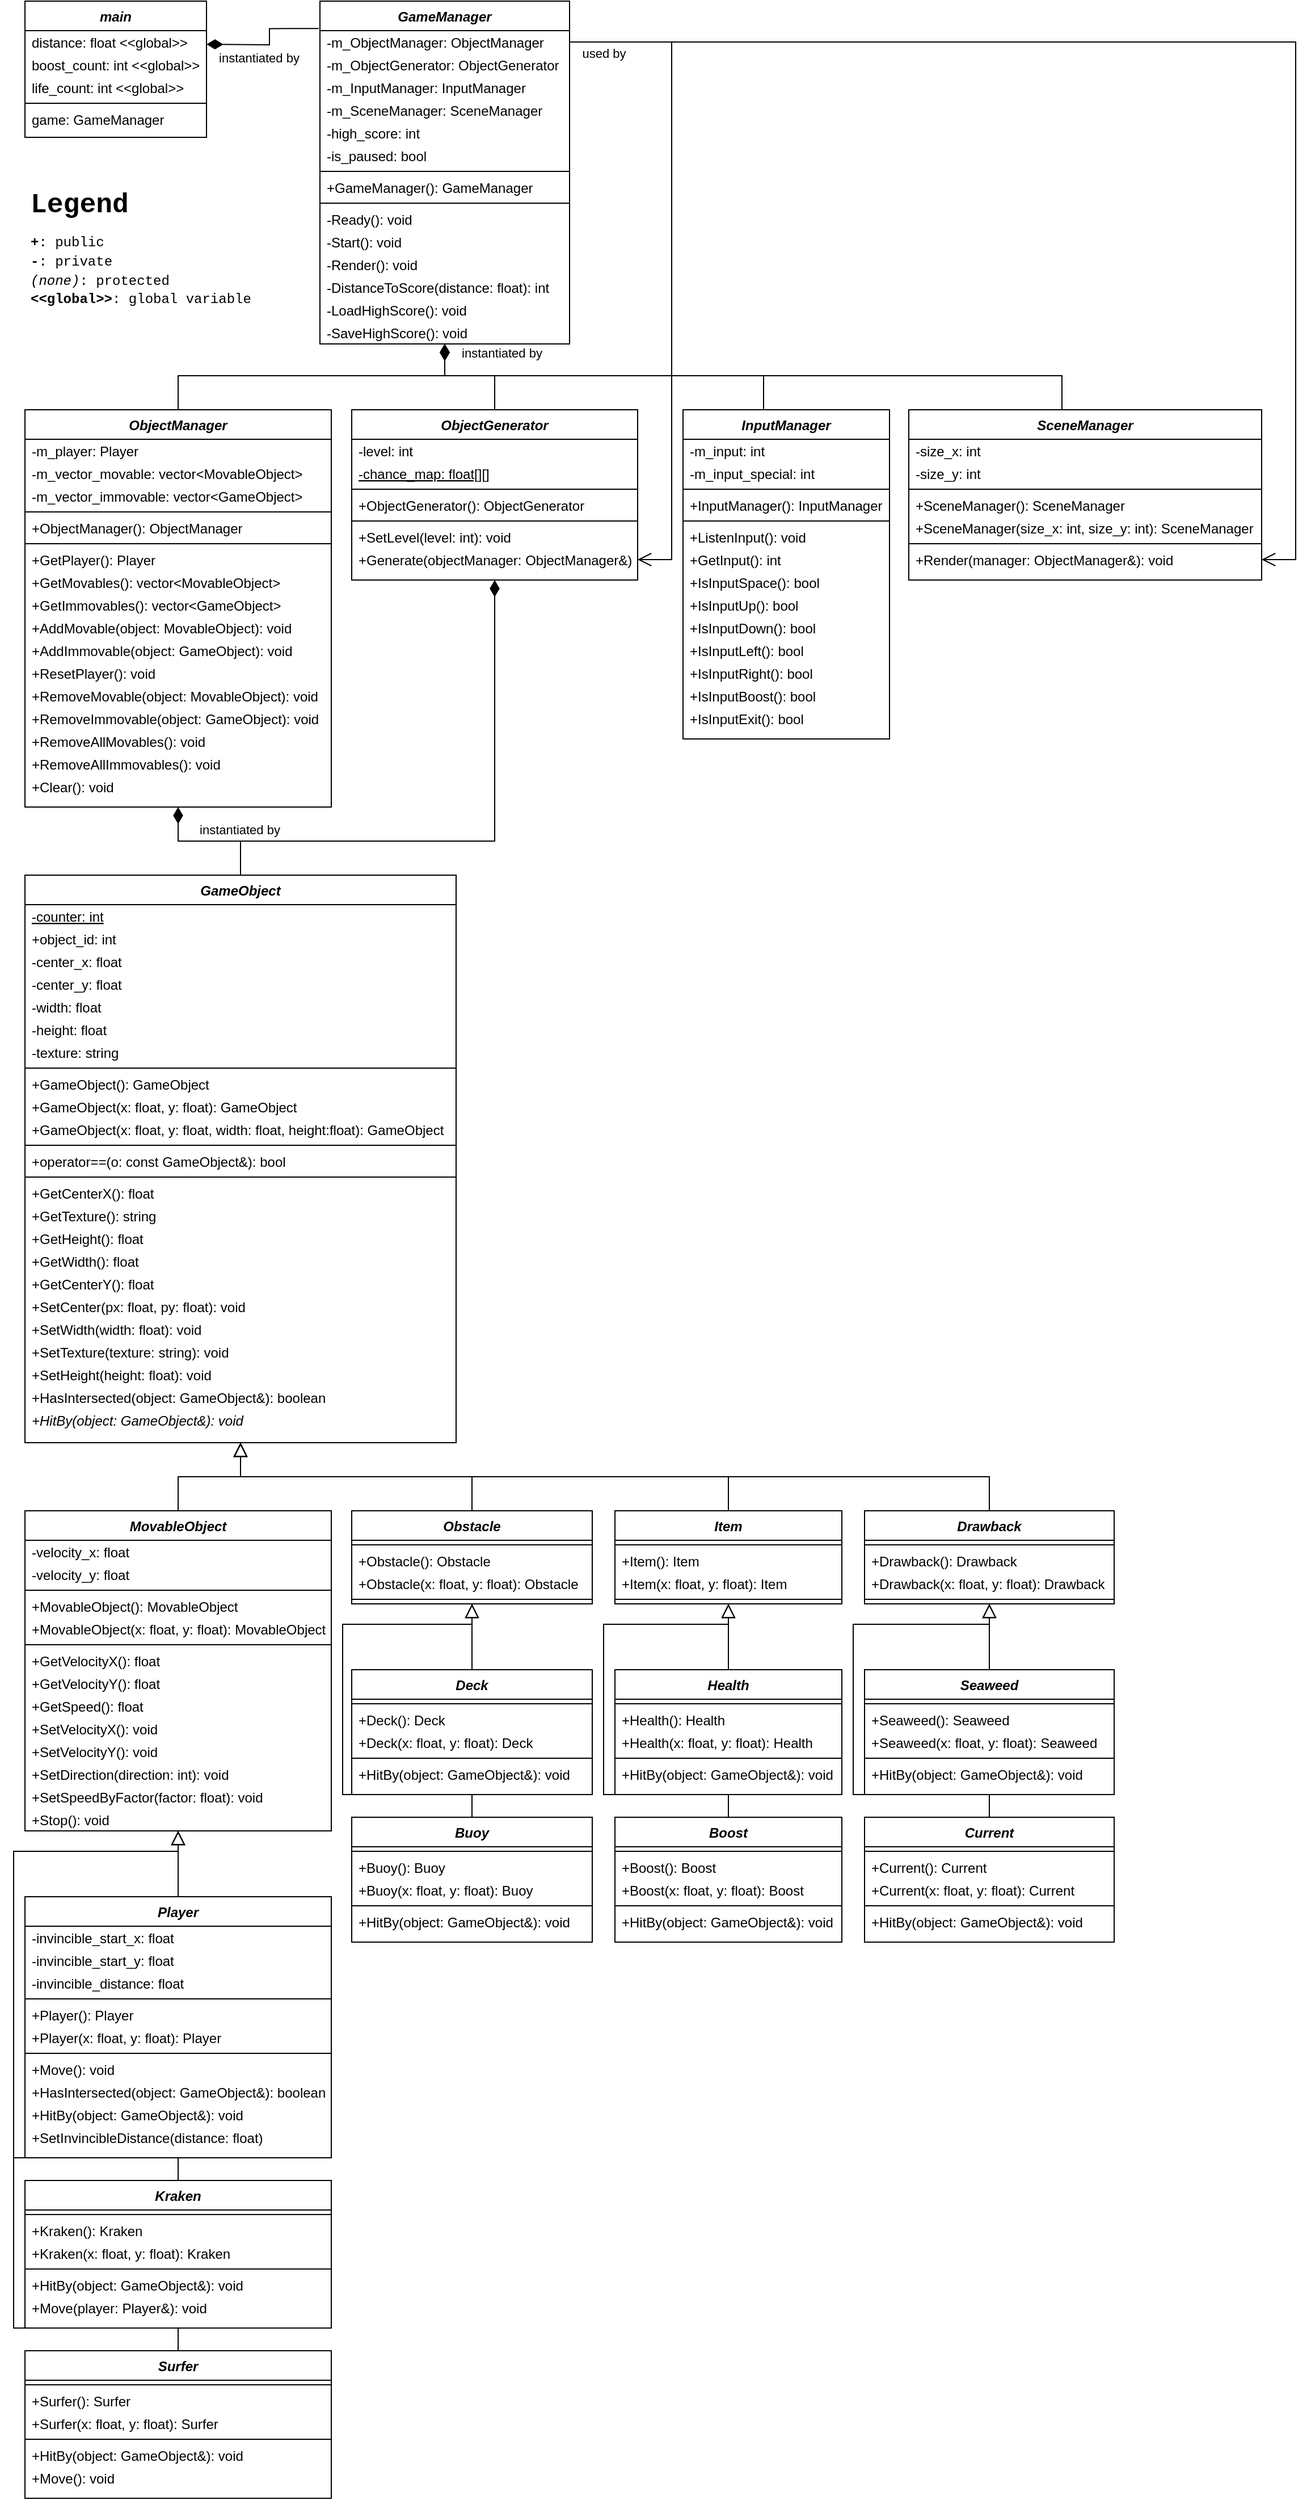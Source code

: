 <mxfile version="13.6.5">
    <diagram id="C5RBs43oDa-KdzZeNtuy" name="Page-1">
        <mxGraphModel dx="330" dy="703" grid="1" gridSize="10" guides="1" tooltips="1" connect="1" arrows="1" fold="1" page="1" pageScale="1" pageWidth="1169" pageHeight="1654" math="0" shadow="0">
            <root>
                <mxCell id="WIyWlLk6GJQsqaUBKTNV-0"/>
                <mxCell id="WIyWlLk6GJQsqaUBKTNV-1" parent="WIyWlLk6GJQsqaUBKTNV-0"/>
                <mxCell id="RiHCerz2gjzvpgdkcuPO-0" value="main" style="swimlane;fontStyle=3;align=center;verticalAlign=top;childLayout=stackLayout;horizontal=1;startSize=26;horizontalStack=0;resizeParent=1;resizeLast=0;collapsible=1;marginBottom=0;rounded=0;shadow=0;strokeWidth=1;" parent="WIyWlLk6GJQsqaUBKTNV-1" vertex="1">
                    <mxGeometry x="40" y="40" width="160" height="120" as="geometry">
                        <mxRectangle x="220" y="120" width="160" height="26" as="alternateBounds"/>
                    </mxGeometry>
                </mxCell>
                <mxCell id="olZNuqd292mdIsfCVhg7-23" value="distance: float &lt;&lt;global&gt;&gt;" style="text;align=left;verticalAlign=middle;spacingLeft=4;spacingRight=4;overflow=hidden;rotatable=0;points=[[0,0.5],[1,0.5]];portConstraint=eastwest;imageHeight=18;" parent="RiHCerz2gjzvpgdkcuPO-0" vertex="1">
                    <mxGeometry y="26" width="160" height="20" as="geometry"/>
                </mxCell>
                <mxCell id="olZNuqd292mdIsfCVhg7-22" value="boost_count: int &lt;&lt;global&gt;&gt;" style="text;align=left;verticalAlign=middle;spacingLeft=4;spacingRight=4;overflow=hidden;rotatable=0;points=[[0,0.5],[1,0.5]];portConstraint=eastwest;imageHeight=18;" parent="RiHCerz2gjzvpgdkcuPO-0" vertex="1">
                    <mxGeometry y="46" width="160" height="20" as="geometry"/>
                </mxCell>
                <mxCell id="olZNuqd292mdIsfCVhg7-21" value="life_count: int &lt;&lt;global&gt;&gt;" style="text;align=left;verticalAlign=middle;spacingLeft=4;spacingRight=4;overflow=hidden;rotatable=0;points=[[0,0.5],[1,0.5]];portConstraint=eastwest;imageHeight=18;" parent="RiHCerz2gjzvpgdkcuPO-0" vertex="1">
                    <mxGeometry y="66" width="160" height="20" as="geometry"/>
                </mxCell>
                <mxCell id="RiHCerz2gjzvpgdkcuPO-4" value="" style="line;html=1;strokeWidth=1;align=left;verticalAlign=middle;spacingTop=-1;spacingLeft=3;spacingRight=3;rotatable=0;labelPosition=right;points=[];portConstraint=eastwest;" parent="RiHCerz2gjzvpgdkcuPO-0" vertex="1">
                    <mxGeometry y="86" width="160" height="8" as="geometry"/>
                </mxCell>
                <mxCell id="olZNuqd292mdIsfCVhg7-19" value="game: GameManager" style="text;align=left;verticalAlign=middle;spacingLeft=4;spacingRight=4;overflow=hidden;rotatable=0;points=[[0,0.5],[1,0.5]];portConstraint=eastwest;imageHeight=18;" parent="RiHCerz2gjzvpgdkcuPO-0" vertex="1">
                    <mxGeometry y="94" width="160" height="20" as="geometry"/>
                </mxCell>
                <mxCell id="RiHCerz2gjzvpgdkcuPO-10" value="GameManager" style="swimlane;fontStyle=3;align=center;verticalAlign=top;childLayout=stackLayout;horizontal=1;startSize=26;horizontalStack=0;resizeParent=1;resizeLast=0;collapsible=1;marginBottom=0;rounded=0;shadow=0;strokeWidth=1;" parent="WIyWlLk6GJQsqaUBKTNV-1" vertex="1">
                    <mxGeometry x="300" y="40" width="220" height="302" as="geometry">
                        <mxRectangle x="220" y="120" width="160" height="26" as="alternateBounds"/>
                    </mxGeometry>
                </mxCell>
                <mxCell id="4" value="-m_ObjectManager: ObjectManager" style="text;align=left;verticalAlign=middle;spacingLeft=4;spacingRight=4;overflow=hidden;rotatable=0;points=[[0,0.5],[1,0.5]];portConstraint=eastwest;imageHeight=18;" parent="RiHCerz2gjzvpgdkcuPO-10" vertex="1">
                    <mxGeometry y="26" width="220" height="20" as="geometry"/>
                </mxCell>
                <mxCell id="RiHCerz2gjzvpgdkcuPO-17" value="-m_ObjectGenerator: ObjectGenerator" style="text;align=left;verticalAlign=middle;spacingLeft=4;spacingRight=4;overflow=hidden;rotatable=0;points=[[0,0.5],[1,0.5]];portConstraint=eastwest;imageHeight=18;" parent="RiHCerz2gjzvpgdkcuPO-10" vertex="1">
                    <mxGeometry y="46" width="220" height="20" as="geometry"/>
                </mxCell>
                <mxCell id="RiHCerz2gjzvpgdkcuPO-12" value="-m_InputManager: InputManager" style="text;align=left;verticalAlign=middle;spacingLeft=4;spacingRight=4;overflow=hidden;rotatable=0;points=[[0,0.5],[1,0.5]];portConstraint=eastwest;rounded=0;shadow=0;html=0;resizeHeight=0;" parent="RiHCerz2gjzvpgdkcuPO-10" vertex="1">
                    <mxGeometry y="66" width="220" height="20" as="geometry"/>
                </mxCell>
                <mxCell id="31" value="-m_SceneManager: SceneManager" style="text;align=left;verticalAlign=middle;spacingLeft=4;spacingRight=4;overflow=hidden;rotatable=0;points=[[0,0.5],[1,0.5]];portConstraint=eastwest;rounded=0;shadow=0;html=0;resizeHeight=0;" vertex="1" parent="RiHCerz2gjzvpgdkcuPO-10">
                    <mxGeometry y="86" width="220" height="20" as="geometry"/>
                </mxCell>
                <mxCell id="6" value="-high_score: int" style="text;align=left;verticalAlign=middle;spacingLeft=4;spacingRight=4;overflow=hidden;rotatable=0;points=[[0,0.5],[1,0.5]];portConstraint=eastwest;imageHeight=18;" parent="RiHCerz2gjzvpgdkcuPO-10" vertex="1">
                    <mxGeometry y="106" width="220" height="20" as="geometry"/>
                </mxCell>
                <mxCell id="RiHCerz2gjzvpgdkcuPO-11" value="-is_paused: bool" style="text;align=left;verticalAlign=middle;spacingLeft=4;spacingRight=4;overflow=hidden;rotatable=0;points=[[0,0.5],[1,0.5]];portConstraint=eastwest;imageHeight=18;" parent="RiHCerz2gjzvpgdkcuPO-10" vertex="1">
                    <mxGeometry y="126" width="220" height="20" as="geometry"/>
                </mxCell>
                <mxCell id="RiHCerz2gjzvpgdkcuPO-14" value="" style="line;html=1;strokeWidth=1;align=left;verticalAlign=middle;spacingTop=-1;spacingLeft=3;spacingRight=3;rotatable=0;labelPosition=right;points=[];portConstraint=eastwest;" parent="RiHCerz2gjzvpgdkcuPO-10" vertex="1">
                    <mxGeometry y="146" width="220" height="8" as="geometry"/>
                </mxCell>
                <mxCell id="RiHCerz2gjzvpgdkcuPO-18" value="+GameManager(): GameManager" style="text;align=left;verticalAlign=middle;spacingLeft=4;spacingRight=4;overflow=hidden;rotatable=0;points=[[0,0.5],[1,0.5]];portConstraint=eastwest;rounded=0;shadow=0;html=0;resizeHeight=0;" parent="RiHCerz2gjzvpgdkcuPO-10" vertex="1">
                    <mxGeometry y="154" width="220" height="20" as="geometry"/>
                </mxCell>
                <mxCell id="RiHCerz2gjzvpgdkcuPO-48" value="" style="line;html=1;strokeWidth=1;align=left;verticalAlign=middle;spacingTop=-1;spacingLeft=3;spacingRight=3;rotatable=0;labelPosition=right;points=[];portConstraint=eastwest;" parent="RiHCerz2gjzvpgdkcuPO-10" vertex="1">
                    <mxGeometry y="174" width="220" height="8" as="geometry"/>
                </mxCell>
                <mxCell id="RiHCerz2gjzvpgdkcuPO-19" value="-Ready(): void" style="text;align=left;verticalAlign=middle;spacingLeft=4;spacingRight=4;overflow=hidden;rotatable=0;points=[[0,0.5],[1,0.5]];portConstraint=eastwest;rounded=0;shadow=0;html=0;resizeHeight=0;" parent="RiHCerz2gjzvpgdkcuPO-10" vertex="1">
                    <mxGeometry y="182" width="220" height="20" as="geometry"/>
                </mxCell>
                <mxCell id="RiHCerz2gjzvpgdkcuPO-20" value="-Start(): void" style="text;align=left;verticalAlign=middle;spacingLeft=4;spacingRight=4;overflow=hidden;rotatable=0;points=[[0,0.5],[1,0.5]];portConstraint=eastwest;rounded=0;shadow=0;html=0;resizeHeight=0;" parent="RiHCerz2gjzvpgdkcuPO-10" vertex="1">
                    <mxGeometry y="202" width="220" height="20" as="geometry"/>
                </mxCell>
                <mxCell id="RiHCerz2gjzvpgdkcuPO-21" value="-Render(): void" style="text;align=left;verticalAlign=middle;spacingLeft=4;spacingRight=4;overflow=hidden;rotatable=0;points=[[0,0.5],[1,0.5]];portConstraint=eastwest;rounded=0;shadow=0;html=0;resizeHeight=0;" parent="RiHCerz2gjzvpgdkcuPO-10" vertex="1">
                    <mxGeometry y="222" width="220" height="20" as="geometry"/>
                </mxCell>
                <mxCell id="7" value="-DistanceToScore(distance: float): int" style="text;align=left;verticalAlign=middle;spacingLeft=4;spacingRight=4;overflow=hidden;rotatable=0;points=[[0,0.5],[1,0.5]];portConstraint=eastwest;rounded=0;shadow=0;html=0;resizeHeight=0;" parent="RiHCerz2gjzvpgdkcuPO-10" vertex="1">
                    <mxGeometry y="242" width="220" height="20" as="geometry"/>
                </mxCell>
                <mxCell id="0" value="-LoadHighScore(): void" style="text;align=left;verticalAlign=middle;spacingLeft=4;spacingRight=4;overflow=hidden;rotatable=0;points=[[0,0.5],[1,0.5]];portConstraint=eastwest;rounded=0;shadow=0;html=0;resizeHeight=0;" parent="RiHCerz2gjzvpgdkcuPO-10" vertex="1">
                    <mxGeometry y="262" width="220" height="20" as="geometry"/>
                </mxCell>
                <mxCell id="5" value="-SaveHighScore(): void" style="text;align=left;verticalAlign=middle;spacingLeft=4;spacingRight=4;overflow=hidden;rotatable=0;points=[[0,0.5],[1,0.5]];portConstraint=eastwest;rounded=0;shadow=0;html=0;resizeHeight=0;" parent="RiHCerz2gjzvpgdkcuPO-10" vertex="1">
                    <mxGeometry y="282" width="220" height="20" as="geometry"/>
                </mxCell>
                <mxCell id="RiHCerz2gjzvpgdkcuPO-22" value="instantiated by" style="edgeStyle=orthogonalEdgeStyle;rounded=0;orthogonalLoop=1;jettySize=auto;html=1;entryX=-0.005;entryY=0.08;entryDx=0;entryDy=0;entryPerimeter=0;endArrow=none;endFill=0;startArrow=diamondThin;startFill=1;startSize=12;" parent="WIyWlLk6GJQsqaUBKTNV-1" target="RiHCerz2gjzvpgdkcuPO-10" edge="1">
                    <mxGeometry x="-0.182" y="-12" relative="1" as="geometry">
                        <mxPoint x="230" y="127" as="targetPoint"/>
                        <mxPoint as="offset"/>
                        <mxPoint x="200" y="78" as="sourcePoint"/>
                    </mxGeometry>
                </mxCell>
                <mxCell id="olZNuqd292mdIsfCVhg7-0" value="" style="edgeStyle=orthogonalEdgeStyle;rounded=0;orthogonalLoop=1;jettySize=auto;html=1;entryX=0.5;entryY=0;entryDx=0;entryDy=0;endArrow=none;endFill=0;startArrow=diamondThin;startFill=1;startSize=12;exitX=0.5;exitY=1;exitDx=0;exitDy=0;" parent="WIyWlLk6GJQsqaUBKTNV-1" source="RiHCerz2gjzvpgdkcuPO-10" target="RiHCerz2gjzvpgdkcuPO-23" edge="1">
                    <mxGeometry x="0.123" y="-10" relative="1" as="geometry">
                        <mxPoint x="238.9" y="190.0" as="targetPoint"/>
                        <mxPoint as="offset"/>
                        <mxPoint x="370" y="252" as="sourcePoint"/>
                        <Array as="points">
                            <mxPoint x="410" y="370"/>
                            <mxPoint x="175" y="370"/>
                        </Array>
                    </mxGeometry>
                </mxCell>
                <mxCell id="olZNuqd292mdIsfCVhg7-1" value="instantiated by" style="edgeStyle=orthogonalEdgeStyle;rounded=0;orthogonalLoop=1;jettySize=auto;html=1;entryX=0.5;entryY=0;entryDx=0;entryDy=0;endArrow=none;endFill=0;startArrow=diamondThin;startFill=1;startSize=12;exitX=0.5;exitY=1;exitDx=0;exitDy=0;" parent="WIyWlLk6GJQsqaUBKTNV-1" source="RiHCerz2gjzvpgdkcuPO-10" target="RiHCerz2gjzvpgdkcuPO-51" edge="1">
                    <mxGeometry x="0.412" y="21" relative="1" as="geometry">
                        <mxPoint x="150" y="740" as="targetPoint"/>
                        <mxPoint x="-15" y="-20" as="offset"/>
                        <mxPoint x="385" y="680" as="sourcePoint"/>
                        <Array as="points">
                            <mxPoint x="410" y="370"/>
                            <mxPoint x="454" y="370"/>
                        </Array>
                    </mxGeometry>
                </mxCell>
                <mxCell id="olZNuqd292mdIsfCVhg7-3" value="" style="edgeStyle=orthogonalEdgeStyle;rounded=0;orthogonalLoop=1;jettySize=auto;html=1;entryX=0.5;entryY=0;entryDx=0;entryDy=0;endArrow=none;endFill=0;startArrow=diamondThin;startFill=1;startSize=12;exitX=0.5;exitY=1;exitDx=0;exitDy=0;" parent="WIyWlLk6GJQsqaUBKTNV-1" source="RiHCerz2gjzvpgdkcuPO-10" target="RiHCerz2gjzvpgdkcuPO-70" edge="1">
                    <mxGeometry x="-0.182" y="-12" relative="1" as="geometry">
                        <mxPoint x="688.9" y="220.0" as="targetPoint"/>
                        <mxPoint as="offset"/>
                        <mxPoint x="590" y="242.8" as="sourcePoint"/>
                        <Array as="points">
                            <mxPoint x="410" y="370"/>
                            <mxPoint x="691" y="370"/>
                            <mxPoint x="691" y="400"/>
                        </Array>
                    </mxGeometry>
                </mxCell>
                <mxCell id="olZNuqd292mdIsfCVhg7-24" value="&lt;p style=&quot;line-height: 80%&quot;&gt;&lt;/p&gt;&lt;h1&gt;Legend&lt;/h1&gt;&lt;p style=&quot;line-height: 40%&quot;&gt;&lt;b&gt;+&lt;/b&gt;: public&lt;/p&gt;&lt;p style=&quot;line-height: 40%&quot;&gt;&lt;b&gt;-&lt;/b&gt;: private&lt;/p&gt;&lt;p style=&quot;line-height: 40%&quot;&gt;&lt;i&gt;(none)&lt;/i&gt;: protected&lt;/p&gt;&lt;p style=&quot;line-height: 40%&quot;&gt;&lt;b&gt;&amp;lt;&amp;lt;global&amp;gt;&amp;gt;&lt;/b&gt;: global variable&lt;/p&gt;&lt;p&gt;&lt;/p&gt;" style="text;html=1;strokeColor=none;fillColor=none;spacing=5;spacingTop=-20;whiteSpace=wrap;overflow=hidden;rounded=0;fontFamily=Courier New;" parent="WIyWlLk6GJQsqaUBKTNV-1" vertex="1">
                    <mxGeometry x="40" y="200" width="218" height="120" as="geometry"/>
                </mxCell>
                <mxCell id="olZNuqd292mdIsfCVhg7-44" value="" style="endArrow=block;endSize=10;endFill=0;shadow=0;strokeWidth=1;rounded=0;edgeStyle=elbowEdgeStyle;elbow=vertical;entryX=0.5;entryY=1;entryDx=0;entryDy=0;exitX=0.5;exitY=0;exitDx=0;exitDy=0;" parent="WIyWlLk6GJQsqaUBKTNV-1" source="olZNuqd292mdIsfCVhg7-30" target="olZNuqd292mdIsfCVhg7-4" edge="1">
                    <mxGeometry width="160" relative="1" as="geometry">
                        <mxPoint x="1122" y="1902" as="sourcePoint"/>
                        <mxPoint x="1082" y="1820" as="targetPoint"/>
                    </mxGeometry>
                </mxCell>
                <mxCell id="olZNuqd292mdIsfCVhg7-46" value="" style="endArrow=block;endSize=10;endFill=0;shadow=0;strokeWidth=1;rounded=0;edgeStyle=orthogonalEdgeStyle;elbow=vertical;entryX=0.5;entryY=1;entryDx=0;entryDy=0;exitX=0.5;exitY=0;exitDx=0;exitDy=0;" parent="WIyWlLk6GJQsqaUBKTNV-1" source="olZNuqd292mdIsfCVhg7-38" target="olZNuqd292mdIsfCVhg7-4" edge="1">
                    <mxGeometry width="160" relative="1" as="geometry">
                        <mxPoint x="670" y="2402" as="sourcePoint"/>
                        <mxPoint x="700" y="2120" as="targetPoint"/>
                        <Array as="points">
                            <mxPoint x="660" y="1620"/>
                            <mxPoint x="550" y="1620"/>
                            <mxPoint x="550" y="1470"/>
                            <mxPoint x="660" y="1470"/>
                        </Array>
                    </mxGeometry>
                </mxCell>
                <mxCell id="olZNuqd292mdIsfCVhg7-64" value="" style="endArrow=block;endSize=10;endFill=0;shadow=0;strokeWidth=1;rounded=0;edgeStyle=orthogonalEdgeStyle;elbow=vertical;entryX=0.5;entryY=1;entryDx=0;entryDy=0;exitX=0.5;exitY=0;exitDx=0;exitDy=0;" parent="WIyWlLk6GJQsqaUBKTNV-1" source="olZNuqd292mdIsfCVhg7-57" target="olZNuqd292mdIsfCVhg7-25" edge="1">
                    <mxGeometry width="160" relative="1" as="geometry">
                        <mxPoint x="483" y="2180" as="sourcePoint"/>
                        <mxPoint x="195" y="2120" as="targetPoint"/>
                        <Array as="points">
                            <mxPoint x="434" y="1620"/>
                            <mxPoint x="320" y="1620"/>
                            <mxPoint x="320" y="1470"/>
                            <mxPoint x="434" y="1470"/>
                        </Array>
                    </mxGeometry>
                </mxCell>
                <mxCell id="olZNuqd292mdIsfCVhg7-65" value="" style="endArrow=block;endSize=10;endFill=0;shadow=0;strokeWidth=1;rounded=0;edgeStyle=elbowEdgeStyle;elbow=vertical;exitX=0.5;exitY=0;exitDx=0;exitDy=0;entryX=0.5;entryY=1;entryDx=0;entryDy=0;" parent="WIyWlLk6GJQsqaUBKTNV-1" source="olZNuqd292mdIsfCVhg7-50" target="olZNuqd292mdIsfCVhg7-25" edge="1">
                    <mxGeometry width="160" relative="1" as="geometry">
                        <mxPoint x="160" y="2194" as="sourcePoint"/>
                        <mxPoint x="140" y="2120" as="targetPoint"/>
                    </mxGeometry>
                </mxCell>
                <mxCell id="olZNuqd292mdIsfCVhg7-86" value="" style="endArrow=block;endSize=10;endFill=0;shadow=0;strokeWidth=1;rounded=0;edgeStyle=elbowEdgeStyle;elbow=vertical;exitX=0.5;exitY=0;exitDx=0;exitDy=0;entryX=0.5;entryY=1;entryDx=0;entryDy=0;" parent="WIyWlLk6GJQsqaUBKTNV-1" source="olZNuqd292mdIsfCVhg7-71" target="olZNuqd292mdIsfCVhg7-66" edge="1">
                    <mxGeometry width="160" relative="1" as="geometry">
                        <mxPoint x="152" y="1534" as="sourcePoint"/>
                        <mxPoint x="132" y="1460" as="targetPoint"/>
                    </mxGeometry>
                </mxCell>
                <mxCell id="olZNuqd292mdIsfCVhg7-103" value="" style="endArrow=block;endSize=10;endFill=0;shadow=0;strokeWidth=1;rounded=0;edgeStyle=orthogonalEdgeStyle;elbow=vertical;entryX=0.5;entryY=1;entryDx=0;entryDy=0;exitX=0.5;exitY=0;exitDx=0;exitDy=0;" parent="WIyWlLk6GJQsqaUBKTNV-1" source="olZNuqd292mdIsfCVhg7-78" target="olZNuqd292mdIsfCVhg7-66" edge="1">
                    <mxGeometry width="160" relative="1" as="geometry">
                        <mxPoint x="640" y="1660" as="sourcePoint"/>
                        <mxPoint x="390" y="1450" as="targetPoint"/>
                        <Array as="points">
                            <mxPoint x="175" y="1940"/>
                            <mxPoint x="30" y="1940"/>
                            <mxPoint x="30" y="1670"/>
                            <mxPoint x="175" y="1670"/>
                        </Array>
                    </mxGeometry>
                </mxCell>
                <mxCell id="olZNuqd292mdIsfCVhg7-121" value="" style="endArrow=block;endSize=10;endFill=0;shadow=0;strokeWidth=1;rounded=0;edgeStyle=orthogonalEdgeStyle;elbow=vertical;exitX=0.5;exitY=0;exitDx=0;exitDy=0;entryX=0.5;entryY=1;entryDx=0;entryDy=0;" parent="WIyWlLk6GJQsqaUBKTNV-1" source="olZNuqd292mdIsfCVhg7-110" target="olZNuqd292mdIsfCVhg7-66" edge="1">
                    <mxGeometry width="160" relative="1" as="geometry">
                        <mxPoint x="135" y="1840" as="sourcePoint"/>
                        <mxPoint x="130" y="1640" as="targetPoint"/>
                        <Array as="points">
                            <mxPoint x="175" y="2090"/>
                            <mxPoint x="30" y="2090"/>
                            <mxPoint x="30" y="1670"/>
                            <mxPoint x="175" y="1670"/>
                        </Array>
                    </mxGeometry>
                </mxCell>
                <mxCell id="olZNuqd292mdIsfCVhg7-139" value="" style="endArrow=block;endSize=10;endFill=0;shadow=0;strokeWidth=1;rounded=0;edgeStyle=elbowEdgeStyle;elbow=vertical;entryX=0.5;entryY=1;entryDx=0;entryDy=0;exitX=0.5;exitY=0;exitDx=0;exitDy=0;" parent="WIyWlLk6GJQsqaUBKTNV-1" source="olZNuqd292mdIsfCVhg7-127" target="olZNuqd292mdIsfCVhg7-122" edge="1">
                    <mxGeometry width="160" relative="1" as="geometry">
                        <mxPoint x="1342" y="1902" as="sourcePoint"/>
                        <mxPoint x="1302" y="1820" as="targetPoint"/>
                    </mxGeometry>
                </mxCell>
                <mxCell id="olZNuqd292mdIsfCVhg7-140" value="" style="endArrow=block;endSize=10;endFill=0;shadow=0;strokeWidth=1;rounded=0;edgeStyle=orthogonalEdgeStyle;elbow=vertical;entryX=0.5;entryY=1;entryDx=0;entryDy=0;exitX=0.5;exitY=0;exitDx=0;exitDy=0;" parent="WIyWlLk6GJQsqaUBKTNV-1" source="olZNuqd292mdIsfCVhg7-133" target="olZNuqd292mdIsfCVhg7-122" edge="1">
                    <mxGeometry width="160" relative="1" as="geometry">
                        <mxPoint x="890" y="2402" as="sourcePoint"/>
                        <mxPoint x="920" y="2120" as="targetPoint"/>
                        <Array as="points">
                            <mxPoint x="880" y="1620"/>
                            <mxPoint x="770" y="1620"/>
                            <mxPoint x="770" y="1470"/>
                            <mxPoint x="880" y="1470"/>
                        </Array>
                    </mxGeometry>
                </mxCell>
                <mxCell id="olZNuqd292mdIsfCVhg7-141" value="" style="edgeStyle=orthogonalEdgeStyle;rounded=0;orthogonalLoop=1;jettySize=auto;html=1;entryX=0.5;entryY=0;entryDx=0;entryDy=0;endArrow=none;endFill=0;startArrow=diamondThin;startFill=1;startSize=12;exitX=0.5;exitY=1;exitDx=0;exitDy=0;" parent="WIyWlLk6GJQsqaUBKTNV-1" source="RiHCerz2gjzvpgdkcuPO-51" target="RiHCerz2gjzvpgdkcuPO-78" edge="1">
                    <mxGeometry x="0.14" y="-10" relative="1" as="geometry">
                        <mxPoint x="294.0" y="800" as="targetPoint"/>
                        <mxPoint as="offset"/>
                        <mxPoint x="250" y="740" as="sourcePoint"/>
                        <Array as="points">
                            <mxPoint x="454" y="780"/>
                            <mxPoint x="230" y="780"/>
                        </Array>
                    </mxGeometry>
                </mxCell>
                <mxCell id="olZNuqd292mdIsfCVhg7-142" value="instantiated by" style="edgeStyle=orthogonalEdgeStyle;rounded=0;orthogonalLoop=1;jettySize=auto;html=1;entryX=0.5;entryY=0;entryDx=0;entryDy=0;endArrow=none;endFill=0;startArrow=diamondThin;startFill=1;startSize=12;exitX=0.5;exitY=1;exitDx=0;exitDy=0;" parent="WIyWlLk6GJQsqaUBKTNV-1" source="RiHCerz2gjzvpgdkcuPO-23" target="RiHCerz2gjzvpgdkcuPO-78" edge="1">
                    <mxGeometry x="0.451" y="10" relative="1" as="geometry">
                        <mxPoint x="241" y="790" as="targetPoint"/>
                        <mxPoint as="offset"/>
                        <mxPoint x="464.0" y="550" as="sourcePoint"/>
                        <Array as="points">
                            <mxPoint x="175" y="780"/>
                            <mxPoint x="230" y="780"/>
                        </Array>
                    </mxGeometry>
                </mxCell>
                <mxCell id="olZNuqd292mdIsfCVhg7-143" value="" style="endArrow=block;endSize=10;endFill=0;shadow=0;strokeWidth=1;rounded=0;edgeStyle=elbowEdgeStyle;elbow=vertical;exitX=0.5;exitY=0;exitDx=0;exitDy=0;entryX=0.5;entryY=1;entryDx=0;entryDy=0;" parent="WIyWlLk6GJQsqaUBKTNV-1" source="olZNuqd292mdIsfCVhg7-66" target="RiHCerz2gjzvpgdkcuPO-78" edge="1">
                    <mxGeometry width="160" relative="1" as="geometry">
                        <mxPoint x="444.0" y="1510" as="sourcePoint"/>
                        <mxPoint x="444.0" y="1452" as="targetPoint"/>
                    </mxGeometry>
                </mxCell>
                <mxCell id="olZNuqd292mdIsfCVhg7-144" value="" style="endArrow=block;endSize=10;endFill=0;shadow=0;strokeWidth=1;rounded=0;edgeStyle=elbowEdgeStyle;elbow=vertical;exitX=0.5;exitY=0;exitDx=0;exitDy=0;entryX=0.5;entryY=1;entryDx=0;entryDy=0;" parent="WIyWlLk6GJQsqaUBKTNV-1" source="olZNuqd292mdIsfCVhg7-25" target="RiHCerz2gjzvpgdkcuPO-78" edge="1">
                    <mxGeometry width="160" relative="1" as="geometry">
                        <mxPoint x="185" y="1370" as="sourcePoint"/>
                        <mxPoint x="230" y="1300" as="targetPoint"/>
                    </mxGeometry>
                </mxCell>
                <mxCell id="olZNuqd292mdIsfCVhg7-145" value="" style="endArrow=block;endSize=10;endFill=0;shadow=0;strokeWidth=1;rounded=0;edgeStyle=elbowEdgeStyle;elbow=vertical;exitX=0.5;exitY=0;exitDx=0;exitDy=0;entryX=0.5;entryY=1;entryDx=0;entryDy=0;" parent="WIyWlLk6GJQsqaUBKTNV-1" source="olZNuqd292mdIsfCVhg7-4" target="RiHCerz2gjzvpgdkcuPO-78" edge="1">
                    <mxGeometry width="160" relative="1" as="geometry">
                        <mxPoint x="444" y="1370" as="sourcePoint"/>
                        <mxPoint x="320" y="1320" as="targetPoint"/>
                    </mxGeometry>
                </mxCell>
                <mxCell id="olZNuqd292mdIsfCVhg7-146" value="" style="endArrow=block;endSize=10;endFill=0;shadow=0;strokeWidth=1;rounded=0;edgeStyle=elbowEdgeStyle;elbow=vertical;exitX=0.5;exitY=0;exitDx=0;exitDy=0;entryX=0.5;entryY=1;entryDx=0;entryDy=0;" parent="WIyWlLk6GJQsqaUBKTNV-1" source="olZNuqd292mdIsfCVhg7-122" target="RiHCerz2gjzvpgdkcuPO-78" edge="1">
                    <mxGeometry width="160" relative="1" as="geometry">
                        <mxPoint x="670" y="1370" as="sourcePoint"/>
                        <mxPoint x="160" y="1310" as="targetPoint"/>
                        <Array as="points">
                            <mxPoint x="560" y="1340"/>
                        </Array>
                    </mxGeometry>
                </mxCell>
                <mxCell id="RiHCerz2gjzvpgdkcuPO-23" value="ObjectManager" style="swimlane;fontStyle=3;align=center;verticalAlign=top;childLayout=stackLayout;horizontal=1;startSize=26;horizontalStack=0;resizeParent=1;resizeLast=0;collapsible=1;marginBottom=0;rounded=0;shadow=0;strokeWidth=1;" parent="WIyWlLk6GJQsqaUBKTNV-1" vertex="1">
                    <mxGeometry x="40" y="400" width="270" height="350" as="geometry">
                        <mxRectangle x="110" y="780" width="160" height="26" as="alternateBounds"/>
                    </mxGeometry>
                </mxCell>
                <mxCell id="RiHCerz2gjzvpgdkcuPO-24" value="-m_player: Player" style="text;align=left;verticalAlign=middle;spacingLeft=4;spacingRight=4;overflow=hidden;rotatable=0;points=[[0,0.5],[1,0.5]];portConstraint=eastwest;imageHeight=18;" parent="RiHCerz2gjzvpgdkcuPO-23" vertex="1">
                    <mxGeometry y="26" width="270" height="20" as="geometry"/>
                </mxCell>
                <mxCell id="RiHCerz2gjzvpgdkcuPO-25" value="-m_vector_movable: vector&lt;MovableObject&gt;" style="text;align=left;verticalAlign=middle;spacingLeft=4;spacingRight=4;overflow=hidden;rotatable=0;points=[[0,0.5],[1,0.5]];portConstraint=eastwest;imageHeight=18;" parent="RiHCerz2gjzvpgdkcuPO-23" vertex="1">
                    <mxGeometry y="46" width="270" height="20" as="geometry"/>
                </mxCell>
                <mxCell id="RiHCerz2gjzvpgdkcuPO-32" value="-m_vector_immovable: vector&lt;GameObject&gt;" style="text;align=left;verticalAlign=middle;spacingLeft=4;spacingRight=4;overflow=hidden;rotatable=0;points=[[0,0.5],[1,0.5]];portConstraint=eastwest;imageHeight=18;" parent="RiHCerz2gjzvpgdkcuPO-23" vertex="1">
                    <mxGeometry y="66" width="270" height="20" as="geometry"/>
                </mxCell>
                <mxCell id="RiHCerz2gjzvpgdkcuPO-27" value="" style="line;html=1;strokeWidth=1;align=left;verticalAlign=middle;spacingTop=-1;spacingLeft=3;spacingRight=3;rotatable=0;labelPosition=right;points=[];portConstraint=eastwest;" parent="RiHCerz2gjzvpgdkcuPO-23" vertex="1">
                    <mxGeometry y="86" width="270" height="8" as="geometry"/>
                </mxCell>
                <mxCell id="RiHCerz2gjzvpgdkcuPO-28" value="+ObjectManager(): ObjectManager" style="text;align=left;verticalAlign=middle;spacingLeft=4;spacingRight=4;overflow=hidden;rotatable=0;points=[[0,0.5],[1,0.5]];portConstraint=eastwest;rounded=0;shadow=0;html=0;resizeHeight=0;" parent="RiHCerz2gjzvpgdkcuPO-23" vertex="1">
                    <mxGeometry y="94" width="270" height="20" as="geometry"/>
                </mxCell>
                <mxCell id="RiHCerz2gjzvpgdkcuPO-47" value="" style="line;html=1;strokeWidth=1;align=left;verticalAlign=middle;spacingTop=-1;spacingLeft=3;spacingRight=3;rotatable=0;labelPosition=right;points=[];portConstraint=eastwest;" parent="RiHCerz2gjzvpgdkcuPO-23" vertex="1">
                    <mxGeometry y="114" width="270" height="8" as="geometry"/>
                </mxCell>
                <mxCell id="RiHCerz2gjzvpgdkcuPO-29" value="+GetPlayer(): Player" style="text;align=left;verticalAlign=middle;spacingLeft=4;spacingRight=4;overflow=hidden;rotatable=0;points=[[0,0.5],[1,0.5]];portConstraint=eastwest;rounded=0;shadow=0;html=0;resizeHeight=0;" parent="RiHCerz2gjzvpgdkcuPO-23" vertex="1">
                    <mxGeometry y="122" width="270" height="20" as="geometry"/>
                </mxCell>
                <mxCell id="RiHCerz2gjzvpgdkcuPO-30" value="+GetMovables(): vector&lt;MovableObject&gt;" style="text;align=left;verticalAlign=middle;spacingLeft=4;spacingRight=4;overflow=hidden;rotatable=0;points=[[0,0.5],[1,0.5]];portConstraint=eastwest;rounded=0;shadow=0;html=0;resizeHeight=0;" parent="RiHCerz2gjzvpgdkcuPO-23" vertex="1">
                    <mxGeometry y="142" width="270" height="20" as="geometry"/>
                </mxCell>
                <mxCell id="RiHCerz2gjzvpgdkcuPO-42" value="+GetImmovables(): vector&lt;GameObject&gt;" style="text;align=left;verticalAlign=middle;spacingLeft=4;spacingRight=4;overflow=hidden;rotatable=0;points=[[0,0.5],[1,0.5]];portConstraint=eastwest;rounded=0;shadow=0;html=0;resizeHeight=0;" parent="RiHCerz2gjzvpgdkcuPO-23" vertex="1">
                    <mxGeometry y="162" width="270" height="20" as="geometry"/>
                </mxCell>
                <mxCell id="RiHCerz2gjzvpgdkcuPO-31" value="+AddMovable(object: MovableObject): void" style="text;align=left;verticalAlign=middle;spacingLeft=4;spacingRight=4;overflow=hidden;rotatable=0;points=[[0,0.5],[1,0.5]];portConstraint=eastwest;rounded=0;shadow=0;html=0;resizeHeight=0;" parent="RiHCerz2gjzvpgdkcuPO-23" vertex="1">
                    <mxGeometry y="182" width="270" height="20" as="geometry"/>
                </mxCell>
                <mxCell id="RiHCerz2gjzvpgdkcuPO-43" value="+AddImmovable(object: GameObject): void" style="text;align=left;verticalAlign=middle;spacingLeft=4;spacingRight=4;overflow=hidden;rotatable=0;points=[[0,0.5],[1,0.5]];portConstraint=eastwest;rounded=0;shadow=0;html=0;resizeHeight=0;" parent="RiHCerz2gjzvpgdkcuPO-23" vertex="1">
                    <mxGeometry y="202" width="270" height="20" as="geometry"/>
                </mxCell>
                <mxCell id="RiHCerz2gjzvpgdkcuPO-46" value="+ResetPlayer(): void" style="text;align=left;verticalAlign=middle;spacingLeft=4;spacingRight=4;overflow=hidden;rotatable=0;points=[[0,0.5],[1,0.5]];portConstraint=eastwest;rounded=0;shadow=0;html=0;resizeHeight=0;" parent="RiHCerz2gjzvpgdkcuPO-23" vertex="1">
                    <mxGeometry y="222" width="270" height="20" as="geometry"/>
                </mxCell>
                <mxCell id="RiHCerz2gjzvpgdkcuPO-44" value="+RemoveMovable(object: MovableObject): void" style="text;align=left;verticalAlign=middle;spacingLeft=4;spacingRight=4;overflow=hidden;rotatable=0;points=[[0,0.5],[1,0.5]];portConstraint=eastwest;rounded=0;shadow=0;html=0;resizeHeight=0;" parent="RiHCerz2gjzvpgdkcuPO-23" vertex="1">
                    <mxGeometry y="242" width="270" height="20" as="geometry"/>
                </mxCell>
                <mxCell id="RiHCerz2gjzvpgdkcuPO-45" value="+RemoveImmovable(object: GameObject): void" style="text;align=left;verticalAlign=middle;spacingLeft=4;spacingRight=4;overflow=hidden;rotatable=0;points=[[0,0.5],[1,0.5]];portConstraint=eastwest;rounded=0;shadow=0;html=0;resizeHeight=0;" parent="RiHCerz2gjzvpgdkcuPO-23" vertex="1">
                    <mxGeometry y="262" width="270" height="20" as="geometry"/>
                </mxCell>
                <mxCell id="RiHCerz2gjzvpgdkcuPO-49" value="+RemoveAllMovables(): void" style="text;align=left;verticalAlign=middle;spacingLeft=4;spacingRight=4;overflow=hidden;rotatable=0;points=[[0,0.5],[1,0.5]];portConstraint=eastwest;rounded=0;shadow=0;html=0;resizeHeight=0;" parent="RiHCerz2gjzvpgdkcuPO-23" vertex="1">
                    <mxGeometry y="282" width="270" height="20" as="geometry"/>
                </mxCell>
                <mxCell id="RiHCerz2gjzvpgdkcuPO-50" value="+RemoveAllImmovables(): void" style="text;align=left;verticalAlign=middle;spacingLeft=4;spacingRight=4;overflow=hidden;rotatable=0;points=[[0,0.5],[1,0.5]];portConstraint=eastwest;rounded=0;shadow=0;html=0;resizeHeight=0;" parent="RiHCerz2gjzvpgdkcuPO-23" vertex="1">
                    <mxGeometry y="302" width="270" height="20" as="geometry"/>
                </mxCell>
                <mxCell id="32" value="+Clear(): void" style="text;align=left;verticalAlign=middle;spacingLeft=4;spacingRight=4;overflow=hidden;rotatable=0;points=[[0,0.5],[1,0.5]];portConstraint=eastwest;rounded=0;shadow=0;html=0;resizeHeight=0;" vertex="1" parent="RiHCerz2gjzvpgdkcuPO-23">
                    <mxGeometry y="322" width="270" height="20" as="geometry"/>
                </mxCell>
                <mxCell id="RiHCerz2gjzvpgdkcuPO-51" value="ObjectGenerator" style="swimlane;fontStyle=3;align=center;verticalAlign=top;childLayout=stackLayout;horizontal=1;startSize=26;horizontalStack=0;resizeParent=1;resizeLast=0;collapsible=1;marginBottom=0;rounded=0;shadow=0;strokeWidth=1;" parent="WIyWlLk6GJQsqaUBKTNV-1" vertex="1">
                    <mxGeometry x="328" y="400" width="252" height="150" as="geometry">
                        <mxRectangle x="110" y="780" width="160" height="26" as="alternateBounds"/>
                    </mxGeometry>
                </mxCell>
                <mxCell id="RiHCerz2gjzvpgdkcuPO-52" value="-level: int" style="text;align=left;verticalAlign=middle;spacingLeft=4;spacingRight=4;overflow=hidden;rotatable=0;points=[[0,0.5],[1,0.5]];portConstraint=eastwest;imageHeight=18;" parent="RiHCerz2gjzvpgdkcuPO-51" vertex="1">
                    <mxGeometry y="26" width="252" height="20" as="geometry"/>
                </mxCell>
                <mxCell id="RiHCerz2gjzvpgdkcuPO-69" value="-chance_map: float[][]" style="text;align=left;verticalAlign=middle;spacingLeft=4;spacingRight=4;overflow=hidden;rotatable=0;points=[[0,0.5],[1,0.5]];portConstraint=eastwest;imageHeight=18;fontStyle=4" parent="RiHCerz2gjzvpgdkcuPO-51" vertex="1">
                    <mxGeometry y="46" width="252" height="20" as="geometry"/>
                </mxCell>
                <mxCell id="RiHCerz2gjzvpgdkcuPO-55" value="" style="line;html=1;strokeWidth=1;align=left;verticalAlign=middle;spacingTop=-1;spacingLeft=3;spacingRight=3;rotatable=0;labelPosition=right;points=[];portConstraint=eastwest;" parent="RiHCerz2gjzvpgdkcuPO-51" vertex="1">
                    <mxGeometry y="66" width="252" height="8" as="geometry"/>
                </mxCell>
                <mxCell id="RiHCerz2gjzvpgdkcuPO-56" value="+ObjectGenerator(): ObjectGenerator" style="text;align=left;verticalAlign=middle;spacingLeft=4;spacingRight=4;overflow=hidden;rotatable=0;points=[[0,0.5],[1,0.5]];portConstraint=eastwest;rounded=0;shadow=0;html=0;resizeHeight=0;" parent="RiHCerz2gjzvpgdkcuPO-51" vertex="1">
                    <mxGeometry y="74" width="252" height="20" as="geometry"/>
                </mxCell>
                <mxCell id="RiHCerz2gjzvpgdkcuPO-57" value="" style="line;html=1;strokeWidth=1;align=left;verticalAlign=middle;spacingTop=-1;spacingLeft=3;spacingRight=3;rotatable=0;labelPosition=right;points=[];portConstraint=eastwest;" parent="RiHCerz2gjzvpgdkcuPO-51" vertex="1">
                    <mxGeometry y="94" width="252" height="8" as="geometry"/>
                </mxCell>
                <mxCell id="RiHCerz2gjzvpgdkcuPO-58" value="+SetLevel(level: int): void" style="text;align=left;verticalAlign=middle;spacingLeft=4;spacingRight=4;overflow=hidden;rotatable=0;points=[[0,0.5],[1,0.5]];portConstraint=eastwest;rounded=0;shadow=0;html=0;resizeHeight=0;" parent="RiHCerz2gjzvpgdkcuPO-51" vertex="1">
                    <mxGeometry y="102" width="252" height="20" as="geometry"/>
                </mxCell>
                <mxCell id="RiHCerz2gjzvpgdkcuPO-67" value="+Generate(objectManager: ObjectManager&amp;)" style="text;align=left;verticalAlign=middle;spacingLeft=4;spacingRight=4;overflow=hidden;rotatable=0;points=[[0,0.5],[1,0.5]];portConstraint=eastwest;rounded=0;shadow=0;html=0;resizeHeight=0;" parent="RiHCerz2gjzvpgdkcuPO-51" vertex="1">
                    <mxGeometry y="122" width="252" height="20" as="geometry"/>
                </mxCell>
                <mxCell id="RiHCerz2gjzvpgdkcuPO-70" value="InputManager" style="swimlane;fontStyle=3;align=center;verticalAlign=top;childLayout=stackLayout;horizontal=1;startSize=26;horizontalStack=0;resizeParent=1;resizeLast=0;collapsible=1;marginBottom=0;rounded=0;shadow=0;strokeWidth=1;" parent="WIyWlLk6GJQsqaUBKTNV-1" vertex="1">
                    <mxGeometry x="620" y="400" width="182" height="290" as="geometry">
                        <mxRectangle x="110" y="780" width="160" height="26" as="alternateBounds"/>
                    </mxGeometry>
                </mxCell>
                <mxCell id="RiHCerz2gjzvpgdkcuPO-71" value="-m_input: int" style="text;align=left;verticalAlign=middle;spacingLeft=4;spacingRight=4;overflow=hidden;rotatable=0;points=[[0,0.5],[1,0.5]];portConstraint=eastwest;imageHeight=18;" parent="RiHCerz2gjzvpgdkcuPO-70" vertex="1">
                    <mxGeometry y="26" width="182" height="20" as="geometry"/>
                </mxCell>
                <mxCell id="40" value="-m_input_special: int" style="text;align=left;verticalAlign=middle;spacingLeft=4;spacingRight=4;overflow=hidden;rotatable=0;points=[[0,0.5],[1,0.5]];portConstraint=eastwest;imageHeight=18;" vertex="1" parent="RiHCerz2gjzvpgdkcuPO-70">
                    <mxGeometry y="46" width="182" height="20" as="geometry"/>
                </mxCell>
                <mxCell id="RiHCerz2gjzvpgdkcuPO-73" value="" style="line;html=1;strokeWidth=1;align=left;verticalAlign=middle;spacingTop=-1;spacingLeft=3;spacingRight=3;rotatable=0;labelPosition=right;points=[];portConstraint=eastwest;" parent="RiHCerz2gjzvpgdkcuPO-70" vertex="1">
                    <mxGeometry y="66" width="182" height="8" as="geometry"/>
                </mxCell>
                <mxCell id="RiHCerz2gjzvpgdkcuPO-74" value="+InputManager(): InputManager" style="text;align=left;verticalAlign=middle;spacingLeft=4;spacingRight=4;overflow=hidden;rotatable=0;points=[[0,0.5],[1,0.5]];portConstraint=eastwest;rounded=0;shadow=0;html=0;resizeHeight=0;" parent="RiHCerz2gjzvpgdkcuPO-70" vertex="1">
                    <mxGeometry y="74" width="182" height="20" as="geometry"/>
                </mxCell>
                <mxCell id="RiHCerz2gjzvpgdkcuPO-75" value="" style="line;html=1;strokeWidth=1;align=left;verticalAlign=middle;spacingTop=-1;spacingLeft=3;spacingRight=3;rotatable=0;labelPosition=right;points=[];portConstraint=eastwest;" parent="RiHCerz2gjzvpgdkcuPO-70" vertex="1">
                    <mxGeometry y="94" width="182" height="8" as="geometry"/>
                </mxCell>
                <mxCell id="RiHCerz2gjzvpgdkcuPO-76" value="+ListenInput(): void" style="text;align=left;verticalAlign=middle;spacingLeft=4;spacingRight=4;overflow=hidden;rotatable=0;points=[[0,0.5],[1,0.5]];portConstraint=eastwest;rounded=0;shadow=0;html=0;resizeHeight=0;" parent="RiHCerz2gjzvpgdkcuPO-70" vertex="1">
                    <mxGeometry y="102" width="182" height="20" as="geometry"/>
                </mxCell>
                <mxCell id="RiHCerz2gjzvpgdkcuPO-77" value="+GetInput(): int" style="text;align=left;verticalAlign=middle;spacingLeft=4;spacingRight=4;overflow=hidden;rotatable=0;points=[[0,0.5],[1,0.5]];portConstraint=eastwest;rounded=0;shadow=0;html=0;resizeHeight=0;" parent="RiHCerz2gjzvpgdkcuPO-70" vertex="1">
                    <mxGeometry y="122" width="182" height="20" as="geometry"/>
                </mxCell>
                <mxCell id="34" value="+IsInputSpace(): bool" style="text;align=left;verticalAlign=middle;spacingLeft=4;spacingRight=4;overflow=hidden;rotatable=0;points=[[0,0.5],[1,0.5]];portConstraint=eastwest;rounded=0;shadow=0;html=0;resizeHeight=0;" vertex="1" parent="RiHCerz2gjzvpgdkcuPO-70">
                    <mxGeometry y="142" width="182" height="20" as="geometry"/>
                </mxCell>
                <mxCell id="33" value="+IsInputUp(): bool" style="text;align=left;verticalAlign=middle;spacingLeft=4;spacingRight=4;overflow=hidden;rotatable=0;points=[[0,0.5],[1,0.5]];portConstraint=eastwest;rounded=0;shadow=0;html=0;resizeHeight=0;" vertex="1" parent="RiHCerz2gjzvpgdkcuPO-70">
                    <mxGeometry y="162" width="182" height="20" as="geometry"/>
                </mxCell>
                <mxCell id="35" value="+IsInputDown(): bool" style="text;align=left;verticalAlign=middle;spacingLeft=4;spacingRight=4;overflow=hidden;rotatable=0;points=[[0,0.5],[1,0.5]];portConstraint=eastwest;rounded=0;shadow=0;html=0;resizeHeight=0;" vertex="1" parent="RiHCerz2gjzvpgdkcuPO-70">
                    <mxGeometry y="182" width="182" height="20" as="geometry"/>
                </mxCell>
                <mxCell id="36" value="+IsInputLeft(): bool" style="text;align=left;verticalAlign=middle;spacingLeft=4;spacingRight=4;overflow=hidden;rotatable=0;points=[[0,0.5],[1,0.5]];portConstraint=eastwest;rounded=0;shadow=0;html=0;resizeHeight=0;" vertex="1" parent="RiHCerz2gjzvpgdkcuPO-70">
                    <mxGeometry y="202" width="182" height="20" as="geometry"/>
                </mxCell>
                <mxCell id="37" value="+IsInputRight(): bool" style="text;align=left;verticalAlign=middle;spacingLeft=4;spacingRight=4;overflow=hidden;rotatable=0;points=[[0,0.5],[1,0.5]];portConstraint=eastwest;rounded=0;shadow=0;html=0;resizeHeight=0;" vertex="1" parent="RiHCerz2gjzvpgdkcuPO-70">
                    <mxGeometry y="222" width="182" height="20" as="geometry"/>
                </mxCell>
                <mxCell id="38" value="+IsInputBoost(): bool" style="text;align=left;verticalAlign=middle;spacingLeft=4;spacingRight=4;overflow=hidden;rotatable=0;points=[[0,0.5],[1,0.5]];portConstraint=eastwest;rounded=0;shadow=0;html=0;resizeHeight=0;" vertex="1" parent="RiHCerz2gjzvpgdkcuPO-70">
                    <mxGeometry y="242" width="182" height="20" as="geometry"/>
                </mxCell>
                <mxCell id="39" value="+IsInputExit(): bool" style="text;align=left;verticalAlign=middle;spacingLeft=4;spacingRight=4;overflow=hidden;rotatable=0;points=[[0,0.5],[1,0.5]];portConstraint=eastwest;rounded=0;shadow=0;html=0;resizeHeight=0;" vertex="1" parent="RiHCerz2gjzvpgdkcuPO-70">
                    <mxGeometry y="262" width="182" height="20" as="geometry"/>
                </mxCell>
                <mxCell id="13" value="SceneManager" style="swimlane;fontStyle=3;align=center;verticalAlign=top;childLayout=stackLayout;horizontal=1;startSize=26;horizontalStack=0;resizeParent=1;resizeLast=0;collapsible=1;marginBottom=0;rounded=0;shadow=0;strokeWidth=1;" parent="WIyWlLk6GJQsqaUBKTNV-1" vertex="1">
                    <mxGeometry x="819" y="400" width="311" height="150" as="geometry">
                        <mxRectangle x="110" y="780" width="160" height="26" as="alternateBounds"/>
                    </mxGeometry>
                </mxCell>
                <mxCell id="14" value="-size_x: int" style="text;align=left;verticalAlign=middle;spacingLeft=4;spacingRight=4;overflow=hidden;rotatable=0;points=[[0,0.5],[1,0.5]];portConstraint=eastwest;imageHeight=18;" parent="13" vertex="1">
                    <mxGeometry y="26" width="311" height="20" as="geometry"/>
                </mxCell>
                <mxCell id="20" value="-size_y: int" style="text;align=left;verticalAlign=middle;spacingLeft=4;spacingRight=4;overflow=hidden;rotatable=0;points=[[0,0.5],[1,0.5]];portConstraint=eastwest;imageHeight=18;" parent="13" vertex="1">
                    <mxGeometry y="46" width="311" height="20" as="geometry"/>
                </mxCell>
                <mxCell id="15" value="" style="line;html=1;strokeWidth=1;align=left;verticalAlign=middle;spacingTop=-1;spacingLeft=3;spacingRight=3;rotatable=0;labelPosition=right;points=[];portConstraint=eastwest;" parent="13" vertex="1">
                    <mxGeometry y="66" width="311" height="8" as="geometry"/>
                </mxCell>
                <mxCell id="16" value="+SceneManager(): SceneManager" style="text;align=left;verticalAlign=middle;spacingLeft=4;spacingRight=4;overflow=hidden;rotatable=0;points=[[0,0.5],[1,0.5]];portConstraint=eastwest;rounded=0;shadow=0;html=0;resizeHeight=0;" parent="13" vertex="1">
                    <mxGeometry y="74" width="311" height="20" as="geometry"/>
                </mxCell>
                <mxCell id="21" value="+SceneManager(size_x: int, size_y: int): SceneManager" style="text;align=left;verticalAlign=middle;spacingLeft=4;spacingRight=4;overflow=hidden;rotatable=0;points=[[0,0.5],[1,0.5]];portConstraint=eastwest;rounded=0;shadow=0;html=0;resizeHeight=0;" parent="13" vertex="1">
                    <mxGeometry y="94" width="311" height="20" as="geometry"/>
                </mxCell>
                <mxCell id="17" value="" style="line;html=1;strokeWidth=1;align=left;verticalAlign=middle;spacingTop=-1;spacingLeft=3;spacingRight=3;rotatable=0;labelPosition=right;points=[];portConstraint=eastwest;" parent="13" vertex="1">
                    <mxGeometry y="114" width="311" height="8" as="geometry"/>
                </mxCell>
                <mxCell id="18" value="+Render(manager: ObjectManager&amp;): void" style="text;align=left;verticalAlign=middle;spacingLeft=4;spacingRight=4;overflow=hidden;rotatable=0;points=[[0,0.5],[1,0.5]];portConstraint=eastwest;rounded=0;shadow=0;html=0;resizeHeight=0;" parent="13" vertex="1">
                    <mxGeometry y="122" width="311" height="20" as="geometry"/>
                </mxCell>
                <mxCell id="RiHCerz2gjzvpgdkcuPO-78" value="GameObject" style="swimlane;fontStyle=3;align=center;verticalAlign=top;childLayout=stackLayout;horizontal=1;startSize=26;horizontalStack=0;resizeParent=1;resizeLast=0;collapsible=1;marginBottom=0;rounded=0;shadow=0;strokeWidth=1;" parent="WIyWlLk6GJQsqaUBKTNV-1" vertex="1">
                    <mxGeometry x="40" y="810" width="380" height="500" as="geometry">
                        <mxRectangle x="110" y="780" width="160" height="26" as="alternateBounds"/>
                    </mxGeometry>
                </mxCell>
                <mxCell id="olZNuqd292mdIsfCVhg7-15" value="-counter: int" style="text;align=left;verticalAlign=middle;spacingLeft=4;spacingRight=4;overflow=hidden;rotatable=0;points=[[0,0.5],[1,0.5]];portConstraint=eastwest;imageHeight=18;fontStyle=4" parent="RiHCerz2gjzvpgdkcuPO-78" vertex="1">
                    <mxGeometry y="26" width="380" height="20" as="geometry"/>
                </mxCell>
                <mxCell id="RiHCerz2gjzvpgdkcuPO-79" value="+object_id: int" style="text;align=left;verticalAlign=middle;spacingLeft=4;spacingRight=4;overflow=hidden;rotatable=0;points=[[0,0.5],[1,0.5]];portConstraint=eastwest;imageHeight=18;fontStyle=0" parent="RiHCerz2gjzvpgdkcuPO-78" vertex="1">
                    <mxGeometry y="46" width="380" height="20" as="geometry"/>
                </mxCell>
                <mxCell id="olZNuqd292mdIsfCVhg7-14" value="-center_x: float" style="text;align=left;verticalAlign=middle;spacingLeft=4;spacingRight=4;overflow=hidden;rotatable=0;points=[[0,0.5],[1,0.5]];portConstraint=eastwest;imageHeight=18;" parent="RiHCerz2gjzvpgdkcuPO-78" vertex="1">
                    <mxGeometry y="66" width="380" height="20" as="geometry"/>
                </mxCell>
                <mxCell id="RiHCerz2gjzvpgdkcuPO-80" value="-center_y: float" style="text;align=left;verticalAlign=middle;spacingLeft=4;spacingRight=4;overflow=hidden;rotatable=0;points=[[0,0.5],[1,0.5]];portConstraint=eastwest;imageHeight=18;fontStyle=0" parent="RiHCerz2gjzvpgdkcuPO-78" vertex="1">
                    <mxGeometry y="86" width="380" height="20" as="geometry"/>
                </mxCell>
                <mxCell id="RiHCerz2gjzvpgdkcuPO-87" value="-width: float" style="text;align=left;verticalAlign=middle;spacingLeft=4;spacingRight=4;overflow=hidden;rotatable=0;points=[[0,0.5],[1,0.5]];portConstraint=eastwest;imageHeight=18;fontStyle=0" parent="RiHCerz2gjzvpgdkcuPO-78" vertex="1">
                    <mxGeometry y="106" width="380" height="20" as="geometry"/>
                </mxCell>
                <mxCell id="RiHCerz2gjzvpgdkcuPO-88" value="-height: float" style="text;align=left;verticalAlign=middle;spacingLeft=4;spacingRight=4;overflow=hidden;rotatable=0;points=[[0,0.5],[1,0.5]];portConstraint=eastwest;imageHeight=18;fontStyle=0" parent="RiHCerz2gjzvpgdkcuPO-78" vertex="1">
                    <mxGeometry y="126" width="380" height="20" as="geometry"/>
                </mxCell>
                <mxCell id="RiHCerz2gjzvpgdkcuPO-93" value="-texture: string" style="text;align=left;verticalAlign=middle;spacingLeft=4;spacingRight=4;overflow=hidden;rotatable=0;points=[[0,0.5],[1,0.5]];portConstraint=eastwest;imageHeight=18;fontStyle=0" parent="RiHCerz2gjzvpgdkcuPO-78" vertex="1">
                    <mxGeometry y="146" width="380" height="20" as="geometry"/>
                </mxCell>
                <mxCell id="RiHCerz2gjzvpgdkcuPO-81" value="" style="line;html=1;strokeWidth=1;align=left;verticalAlign=middle;spacingTop=-1;spacingLeft=3;spacingRight=3;rotatable=0;labelPosition=right;points=[];portConstraint=eastwest;" parent="RiHCerz2gjzvpgdkcuPO-78" vertex="1">
                    <mxGeometry y="166" width="380" height="8" as="geometry"/>
                </mxCell>
                <mxCell id="RiHCerz2gjzvpgdkcuPO-82" value="+GameObject(): GameObject" style="text;align=left;verticalAlign=middle;spacingLeft=4;spacingRight=4;overflow=hidden;rotatable=0;points=[[0,0.5],[1,0.5]];portConstraint=eastwest;rounded=0;shadow=0;html=0;resizeHeight=0;" parent="RiHCerz2gjzvpgdkcuPO-78" vertex="1">
                    <mxGeometry y="174" width="380" height="20" as="geometry"/>
                </mxCell>
                <mxCell id="RiHCerz2gjzvpgdkcuPO-86" value="+GameObject(x: float, y: float): GameObject" style="text;align=left;verticalAlign=middle;spacingLeft=4;spacingRight=4;overflow=hidden;rotatable=0;points=[[0,0.5],[1,0.5]];portConstraint=eastwest;rounded=0;shadow=0;html=0;resizeHeight=0;" parent="RiHCerz2gjzvpgdkcuPO-78" vertex="1">
                    <mxGeometry y="194" width="380" height="20" as="geometry"/>
                </mxCell>
                <mxCell id="RiHCerz2gjzvpgdkcuPO-89" value="+GameObject(x: float, y: float, width: float, height:float): GameObject" style="text;align=left;verticalAlign=middle;spacingLeft=4;spacingRight=4;overflow=hidden;rotatable=0;points=[[0,0.5],[1,0.5]];portConstraint=eastwest;rounded=0;shadow=0;html=0;resizeHeight=0;" parent="RiHCerz2gjzvpgdkcuPO-78" vertex="1">
                    <mxGeometry y="214" width="380" height="20" as="geometry"/>
                </mxCell>
                <mxCell id="olZNuqd292mdIsfCVhg7-16" value="" style="line;html=1;strokeWidth=1;align=left;verticalAlign=middle;spacingTop=-1;spacingLeft=3;spacingRight=3;rotatable=0;labelPosition=right;points=[];portConstraint=eastwest;" parent="RiHCerz2gjzvpgdkcuPO-78" vertex="1">
                    <mxGeometry y="234" width="380" height="8" as="geometry"/>
                </mxCell>
                <mxCell id="olZNuqd292mdIsfCVhg7-17" value="+operator==(o: const GameObject&amp;): bool" style="text;align=left;verticalAlign=middle;spacingLeft=4;spacingRight=4;overflow=hidden;rotatable=0;points=[[0,0.5],[1,0.5]];portConstraint=eastwest;rounded=0;shadow=0;html=0;resizeHeight=0;" parent="RiHCerz2gjzvpgdkcuPO-78" vertex="1">
                    <mxGeometry y="242" width="380" height="20" as="geometry"/>
                </mxCell>
                <mxCell id="RiHCerz2gjzvpgdkcuPO-83" value="" style="line;html=1;strokeWidth=1;align=left;verticalAlign=middle;spacingTop=-1;spacingLeft=3;spacingRight=3;rotatable=0;labelPosition=right;points=[];portConstraint=eastwest;" parent="RiHCerz2gjzvpgdkcuPO-78" vertex="1">
                    <mxGeometry y="262" width="380" height="8" as="geometry"/>
                </mxCell>
                <mxCell id="RiHCerz2gjzvpgdkcuPO-85" value="+GetCenterX(): float" style="text;align=left;verticalAlign=middle;spacingLeft=4;spacingRight=4;overflow=hidden;rotatable=0;points=[[0,0.5],[1,0.5]];portConstraint=eastwest;rounded=0;shadow=0;html=0;resizeHeight=0;" parent="RiHCerz2gjzvpgdkcuPO-78" vertex="1">
                    <mxGeometry y="270" width="380" height="20" as="geometry"/>
                </mxCell>
                <mxCell id="olZNuqd292mdIsfCVhg7-11" value="+GetTexture(): string" style="text;align=left;verticalAlign=middle;spacingLeft=4;spacingRight=4;overflow=hidden;rotatable=0;points=[[0,0.5],[1,0.5]];portConstraint=eastwest;rounded=0;shadow=0;html=0;resizeHeight=0;" parent="RiHCerz2gjzvpgdkcuPO-78" vertex="1">
                    <mxGeometry y="290" width="380" height="20" as="geometry"/>
                </mxCell>
                <mxCell id="RiHCerz2gjzvpgdkcuPO-95" value="+GetHeight(): float" style="text;align=left;verticalAlign=middle;spacingLeft=4;spacingRight=4;overflow=hidden;rotatable=0;points=[[0,0.5],[1,0.5]];portConstraint=eastwest;rounded=0;shadow=0;html=0;resizeHeight=0;" parent="RiHCerz2gjzvpgdkcuPO-78" vertex="1">
                    <mxGeometry y="310" width="380" height="20" as="geometry"/>
                </mxCell>
                <mxCell id="RiHCerz2gjzvpgdkcuPO-94" value="+GetWidth(): float" style="text;align=left;verticalAlign=middle;spacingLeft=4;spacingRight=4;overflow=hidden;rotatable=0;points=[[0,0.5],[1,0.5]];portConstraint=eastwest;rounded=0;shadow=0;html=0;resizeHeight=0;" parent="RiHCerz2gjzvpgdkcuPO-78" vertex="1">
                    <mxGeometry y="330" width="380" height="20" as="geometry"/>
                </mxCell>
                <mxCell id="RiHCerz2gjzvpgdkcuPO-92" value="+GetCenterY(): float" style="text;align=left;verticalAlign=middle;spacingLeft=4;spacingRight=4;overflow=hidden;rotatable=0;points=[[0,0.5],[1,0.5]];portConstraint=eastwest;rounded=0;shadow=0;html=0;resizeHeight=0;" parent="RiHCerz2gjzvpgdkcuPO-78" vertex="1">
                    <mxGeometry y="350" width="380" height="20" as="geometry"/>
                </mxCell>
                <mxCell id="RiHCerz2gjzvpgdkcuPO-90" value="+SetCenter(px: float, py: float): void" style="text;align=left;verticalAlign=middle;spacingLeft=4;spacingRight=4;overflow=hidden;rotatable=0;points=[[0,0.5],[1,0.5]];portConstraint=eastwest;rounded=0;shadow=0;html=0;resizeHeight=0;" parent="RiHCerz2gjzvpgdkcuPO-78" vertex="1">
                    <mxGeometry y="370" width="380" height="20" as="geometry"/>
                </mxCell>
                <mxCell id="RiHCerz2gjzvpgdkcuPO-91" value="+SetWidth(width: float): void" style="text;align=left;verticalAlign=middle;spacingLeft=4;spacingRight=4;overflow=hidden;rotatable=0;points=[[0,0.5],[1,0.5]];portConstraint=eastwest;rounded=0;shadow=0;html=0;resizeHeight=0;" parent="RiHCerz2gjzvpgdkcuPO-78" vertex="1">
                    <mxGeometry y="390" width="380" height="20" as="geometry"/>
                </mxCell>
                <mxCell id="RiHCerz2gjzvpgdkcuPO-96" value="+SetTexture(texture: string): void" style="text;align=left;verticalAlign=middle;spacingLeft=4;spacingRight=4;overflow=hidden;rotatable=0;points=[[0,0.5],[1,0.5]];portConstraint=eastwest;rounded=0;shadow=0;html=0;resizeHeight=0;" parent="RiHCerz2gjzvpgdkcuPO-78" vertex="1">
                    <mxGeometry y="410" width="380" height="20" as="geometry"/>
                </mxCell>
                <mxCell id="RiHCerz2gjzvpgdkcuPO-84" value="+SetHeight(height: float): void" style="text;align=left;verticalAlign=middle;spacingLeft=4;spacingRight=4;overflow=hidden;rotatable=0;points=[[0,0.5],[1,0.5]];portConstraint=eastwest;rounded=0;shadow=0;html=0;resizeHeight=0;" parent="RiHCerz2gjzvpgdkcuPO-78" vertex="1">
                    <mxGeometry y="430" width="380" height="20" as="geometry"/>
                </mxCell>
                <mxCell id="olZNuqd292mdIsfCVhg7-12" value="+HasIntersected(object: GameObject&amp;): boolean" style="text;align=left;verticalAlign=middle;spacingLeft=4;spacingRight=4;overflow=hidden;rotatable=0;points=[[0,0.5],[1,0.5]];portConstraint=eastwest;rounded=0;shadow=0;html=0;resizeHeight=0;fontStyle=0" parent="RiHCerz2gjzvpgdkcuPO-78" vertex="1">
                    <mxGeometry y="450" width="380" height="20" as="geometry"/>
                </mxCell>
                <mxCell id="RiHCerz2gjzvpgdkcuPO-97" value="+HitBy(object: GameObject&amp;): void" style="text;align=left;verticalAlign=middle;spacingLeft=4;spacingRight=4;overflow=hidden;rotatable=0;points=[[0,0.5],[1,0.5]];portConstraint=eastwest;rounded=0;shadow=0;html=0;resizeHeight=0;fontStyle=2" parent="RiHCerz2gjzvpgdkcuPO-78" vertex="1">
                    <mxGeometry y="470" width="380" height="20" as="geometry"/>
                </mxCell>
                <mxCell id="olZNuqd292mdIsfCVhg7-71" value="Player" style="swimlane;fontStyle=3;align=center;verticalAlign=top;childLayout=stackLayout;horizontal=1;startSize=26;horizontalStack=0;resizeParent=1;resizeLast=0;collapsible=1;marginBottom=0;rounded=0;shadow=0;strokeWidth=1;" parent="WIyWlLk6GJQsqaUBKTNV-1" vertex="1">
                    <mxGeometry x="40" y="1710" width="270" height="230" as="geometry">
                        <mxRectangle x="110" y="780" width="160" height="26" as="alternateBounds"/>
                    </mxGeometry>
                </mxCell>
                <mxCell id="8" value="-invincible_start_x: float" style="text;align=left;verticalAlign=middle;spacingLeft=4;spacingRight=4;overflow=hidden;rotatable=0;points=[[0,0.5],[1,0.5]];portConstraint=eastwest;rounded=0;shadow=0;html=0;resizeHeight=0;" parent="olZNuqd292mdIsfCVhg7-71" vertex="1">
                    <mxGeometry y="26" width="270" height="20" as="geometry"/>
                </mxCell>
                <mxCell id="12" value="-invincible_start_y: float" style="text;align=left;verticalAlign=middle;spacingLeft=4;spacingRight=4;overflow=hidden;rotatable=0;points=[[0,0.5],[1,0.5]];portConstraint=eastwest;rounded=0;shadow=0;html=0;resizeHeight=0;" parent="olZNuqd292mdIsfCVhg7-71" vertex="1">
                    <mxGeometry y="46" width="270" height="20" as="geometry"/>
                </mxCell>
                <mxCell id="11" value="-invincible_distance: float" style="text;align=left;verticalAlign=middle;spacingLeft=4;spacingRight=4;overflow=hidden;rotatable=0;points=[[0,0.5],[1,0.5]];portConstraint=eastwest;rounded=0;shadow=0;html=0;resizeHeight=0;" parent="olZNuqd292mdIsfCVhg7-71" vertex="1">
                    <mxGeometry y="66" width="270" height="20" as="geometry"/>
                </mxCell>
                <mxCell id="olZNuqd292mdIsfCVhg7-72" value="" style="line;html=1;strokeWidth=1;align=left;verticalAlign=middle;spacingTop=-1;spacingLeft=3;spacingRight=3;rotatable=0;labelPosition=right;points=[];portConstraint=eastwest;" parent="olZNuqd292mdIsfCVhg7-71" vertex="1">
                    <mxGeometry y="86" width="270" height="8" as="geometry"/>
                </mxCell>
                <mxCell id="olZNuqd292mdIsfCVhg7-73" value="+Player(): Player" style="text;align=left;verticalAlign=middle;spacingLeft=4;spacingRight=4;overflow=hidden;rotatable=0;points=[[0,0.5],[1,0.5]];portConstraint=eastwest;rounded=0;shadow=0;html=0;resizeHeight=0;" parent="olZNuqd292mdIsfCVhg7-71" vertex="1">
                    <mxGeometry y="94" width="270" height="20" as="geometry"/>
                </mxCell>
                <mxCell id="olZNuqd292mdIsfCVhg7-74" value="+Player(x: float, y: float): Player" style="text;align=left;verticalAlign=middle;spacingLeft=4;spacingRight=4;overflow=hidden;rotatable=0;points=[[0,0.5],[1,0.5]];portConstraint=eastwest;rounded=0;shadow=0;html=0;resizeHeight=0;" parent="olZNuqd292mdIsfCVhg7-71" vertex="1">
                    <mxGeometry y="114" width="270" height="20" as="geometry"/>
                </mxCell>
                <mxCell id="olZNuqd292mdIsfCVhg7-75" value="" style="line;html=1;strokeWidth=1;align=left;verticalAlign=middle;spacingTop=-1;spacingLeft=3;spacingRight=3;rotatable=0;labelPosition=right;points=[];portConstraint=eastwest;" parent="olZNuqd292mdIsfCVhg7-71" vertex="1">
                    <mxGeometry y="134" width="270" height="8" as="geometry"/>
                </mxCell>
                <mxCell id="27" value="+Move(): void" style="text;align=left;verticalAlign=middle;spacingLeft=4;spacingRight=4;overflow=hidden;rotatable=0;points=[[0,0.5],[1,0.5]];portConstraint=eastwest;rounded=0;shadow=0;html=0;resizeHeight=0;" parent="olZNuqd292mdIsfCVhg7-71" vertex="1">
                    <mxGeometry y="142" width="270" height="20" as="geometry"/>
                </mxCell>
                <mxCell id="9" value="+HasIntersected(object: GameObject&amp;): boolean" style="text;align=left;verticalAlign=middle;spacingLeft=4;spacingRight=4;overflow=hidden;rotatable=0;points=[[0,0.5],[1,0.5]];portConstraint=eastwest;rounded=0;shadow=0;html=0;resizeHeight=0;fontStyle=0" parent="olZNuqd292mdIsfCVhg7-71" vertex="1">
                    <mxGeometry y="162" width="270" height="20" as="geometry"/>
                </mxCell>
                <mxCell id="olZNuqd292mdIsfCVhg7-77" value="+HitBy(object: GameObject&amp;): void" style="text;align=left;verticalAlign=middle;spacingLeft=4;spacingRight=4;overflow=hidden;rotatable=0;points=[[0,0.5],[1,0.5]];portConstraint=eastwest;rounded=0;shadow=0;html=0;resizeHeight=0;fontStyle=0" parent="olZNuqd292mdIsfCVhg7-71" vertex="1">
                    <mxGeometry y="182" width="270" height="20" as="geometry"/>
                </mxCell>
                <mxCell id="10" value="+SetInvincibleDistance(distance: float)" style="text;align=left;verticalAlign=middle;spacingLeft=4;spacingRight=4;overflow=hidden;rotatable=0;points=[[0,0.5],[1,0.5]];portConstraint=eastwest;rounded=0;shadow=0;html=0;resizeHeight=0;fontStyle=0" parent="olZNuqd292mdIsfCVhg7-71" vertex="1">
                    <mxGeometry y="202" width="270" height="20" as="geometry"/>
                </mxCell>
                <mxCell id="olZNuqd292mdIsfCVhg7-38" value="Boost" style="swimlane;fontStyle=3;align=center;verticalAlign=top;childLayout=stackLayout;horizontal=1;startSize=26;horizontalStack=0;resizeParent=1;resizeLast=0;collapsible=1;marginBottom=0;rounded=0;shadow=0;strokeWidth=1;" parent="WIyWlLk6GJQsqaUBKTNV-1" vertex="1">
                    <mxGeometry x="560" y="1640" width="200" height="110" as="geometry">
                        <mxRectangle x="110" y="780" width="160" height="26" as="alternateBounds"/>
                    </mxGeometry>
                </mxCell>
                <mxCell id="olZNuqd292mdIsfCVhg7-39" value="" style="line;html=1;strokeWidth=1;align=left;verticalAlign=middle;spacingTop=-1;spacingLeft=3;spacingRight=3;rotatable=0;labelPosition=right;points=[];portConstraint=eastwest;" parent="olZNuqd292mdIsfCVhg7-38" vertex="1">
                    <mxGeometry y="26" width="200" height="8" as="geometry"/>
                </mxCell>
                <mxCell id="olZNuqd292mdIsfCVhg7-40" value="+Boost(): Boost" style="text;align=left;verticalAlign=middle;spacingLeft=4;spacingRight=4;overflow=hidden;rotatable=0;points=[[0,0.5],[1,0.5]];portConstraint=eastwest;rounded=0;shadow=0;html=0;resizeHeight=0;" parent="olZNuqd292mdIsfCVhg7-38" vertex="1">
                    <mxGeometry y="34" width="200" height="20" as="geometry"/>
                </mxCell>
                <mxCell id="olZNuqd292mdIsfCVhg7-41" value="+Boost(x: float, y: float): Boost" style="text;align=left;verticalAlign=middle;spacingLeft=4;spacingRight=4;overflow=hidden;rotatable=0;points=[[0,0.5],[1,0.5]];portConstraint=eastwest;rounded=0;shadow=0;html=0;resizeHeight=0;" parent="olZNuqd292mdIsfCVhg7-38" vertex="1">
                    <mxGeometry y="54" width="200" height="20" as="geometry"/>
                </mxCell>
                <mxCell id="olZNuqd292mdIsfCVhg7-42" value="" style="line;html=1;strokeWidth=1;align=left;verticalAlign=middle;spacingTop=-1;spacingLeft=3;spacingRight=3;rotatable=0;labelPosition=right;points=[];portConstraint=eastwest;" parent="olZNuqd292mdIsfCVhg7-38" vertex="1">
                    <mxGeometry y="74" width="200" height="8" as="geometry"/>
                </mxCell>
                <mxCell id="olZNuqd292mdIsfCVhg7-43" value="+HitBy(object: GameObject&amp;): void" style="text;align=left;verticalAlign=middle;spacingLeft=4;spacingRight=4;overflow=hidden;rotatable=0;points=[[0,0.5],[1,0.5]];portConstraint=eastwest;rounded=0;shadow=0;html=0;resizeHeight=0;fontStyle=0" parent="olZNuqd292mdIsfCVhg7-38" vertex="1">
                    <mxGeometry y="82" width="200" height="20" as="geometry"/>
                </mxCell>
                <mxCell id="olZNuqd292mdIsfCVhg7-57" value="Buoy" style="swimlane;fontStyle=3;align=center;verticalAlign=top;childLayout=stackLayout;horizontal=1;startSize=26;horizontalStack=0;resizeParent=1;resizeLast=0;collapsible=1;marginBottom=0;rounded=0;shadow=0;strokeWidth=1;" parent="WIyWlLk6GJQsqaUBKTNV-1" vertex="1">
                    <mxGeometry x="328" y="1640" width="212" height="110" as="geometry">
                        <mxRectangle x="110" y="780" width="160" height="26" as="alternateBounds"/>
                    </mxGeometry>
                </mxCell>
                <mxCell id="olZNuqd292mdIsfCVhg7-58" value="" style="line;html=1;strokeWidth=1;align=left;verticalAlign=middle;spacingTop=-1;spacingLeft=3;spacingRight=3;rotatable=0;labelPosition=right;points=[];portConstraint=eastwest;" parent="olZNuqd292mdIsfCVhg7-57" vertex="1">
                    <mxGeometry y="26" width="212" height="8" as="geometry"/>
                </mxCell>
                <mxCell id="olZNuqd292mdIsfCVhg7-59" value="+Buoy(): Buoy" style="text;align=left;verticalAlign=middle;spacingLeft=4;spacingRight=4;overflow=hidden;rotatable=0;points=[[0,0.5],[1,0.5]];portConstraint=eastwest;rounded=0;shadow=0;html=0;resizeHeight=0;" parent="olZNuqd292mdIsfCVhg7-57" vertex="1">
                    <mxGeometry y="34" width="212" height="20" as="geometry"/>
                </mxCell>
                <mxCell id="olZNuqd292mdIsfCVhg7-60" value="+Buoy(x: float, y: float): Buoy" style="text;align=left;verticalAlign=middle;spacingLeft=4;spacingRight=4;overflow=hidden;rotatable=0;points=[[0,0.5],[1,0.5]];portConstraint=eastwest;rounded=0;shadow=0;html=0;resizeHeight=0;" parent="olZNuqd292mdIsfCVhg7-57" vertex="1">
                    <mxGeometry y="54" width="212" height="20" as="geometry"/>
                </mxCell>
                <mxCell id="olZNuqd292mdIsfCVhg7-61" value="" style="line;html=1;strokeWidth=1;align=left;verticalAlign=middle;spacingTop=-1;spacingLeft=3;spacingRight=3;rotatable=0;labelPosition=right;points=[];portConstraint=eastwest;" parent="olZNuqd292mdIsfCVhg7-57" vertex="1">
                    <mxGeometry y="74" width="212" height="8" as="geometry"/>
                </mxCell>
                <mxCell id="olZNuqd292mdIsfCVhg7-63" value="+HitBy(object: GameObject&amp;): void" style="text;align=left;verticalAlign=middle;spacingLeft=4;spacingRight=4;overflow=hidden;rotatable=0;points=[[0,0.5],[1,0.5]];portConstraint=eastwest;rounded=0;shadow=0;html=0;resizeHeight=0;fontStyle=0" parent="olZNuqd292mdIsfCVhg7-57" vertex="1">
                    <mxGeometry y="82" width="212" height="20" as="geometry"/>
                </mxCell>
                <mxCell id="olZNuqd292mdIsfCVhg7-133" value="Current" style="swimlane;fontStyle=3;align=center;verticalAlign=top;childLayout=stackLayout;horizontal=1;startSize=26;horizontalStack=0;resizeParent=1;resizeLast=0;collapsible=1;marginBottom=0;rounded=0;shadow=0;strokeWidth=1;" parent="WIyWlLk6GJQsqaUBKTNV-1" vertex="1">
                    <mxGeometry x="780" y="1640" width="220" height="110" as="geometry">
                        <mxRectangle x="110" y="780" width="160" height="26" as="alternateBounds"/>
                    </mxGeometry>
                </mxCell>
                <mxCell id="olZNuqd292mdIsfCVhg7-134" value="" style="line;html=1;strokeWidth=1;align=left;verticalAlign=middle;spacingTop=-1;spacingLeft=3;spacingRight=3;rotatable=0;labelPosition=right;points=[];portConstraint=eastwest;" parent="olZNuqd292mdIsfCVhg7-133" vertex="1">
                    <mxGeometry y="26" width="220" height="8" as="geometry"/>
                </mxCell>
                <mxCell id="olZNuqd292mdIsfCVhg7-135" value="+Current(): Current" style="text;align=left;verticalAlign=middle;spacingLeft=4;spacingRight=4;overflow=hidden;rotatable=0;points=[[0,0.5],[1,0.5]];portConstraint=eastwest;rounded=0;shadow=0;html=0;resizeHeight=0;" parent="olZNuqd292mdIsfCVhg7-133" vertex="1">
                    <mxGeometry y="34" width="220" height="20" as="geometry"/>
                </mxCell>
                <mxCell id="olZNuqd292mdIsfCVhg7-136" value="+Current(x: float, y: float): Current" style="text;align=left;verticalAlign=middle;spacingLeft=4;spacingRight=4;overflow=hidden;rotatable=0;points=[[0,0.5],[1,0.5]];portConstraint=eastwest;rounded=0;shadow=0;html=0;resizeHeight=0;" parent="olZNuqd292mdIsfCVhg7-133" vertex="1">
                    <mxGeometry y="54" width="220" height="20" as="geometry"/>
                </mxCell>
                <mxCell id="olZNuqd292mdIsfCVhg7-137" value="" style="line;html=1;strokeWidth=1;align=left;verticalAlign=middle;spacingTop=-1;spacingLeft=3;spacingRight=3;rotatable=0;labelPosition=right;points=[];portConstraint=eastwest;" parent="olZNuqd292mdIsfCVhg7-133" vertex="1">
                    <mxGeometry y="74" width="220" height="8" as="geometry"/>
                </mxCell>
                <mxCell id="olZNuqd292mdIsfCVhg7-138" value="+HitBy(object: GameObject&amp;): void" style="text;align=left;verticalAlign=middle;spacingLeft=4;spacingRight=4;overflow=hidden;rotatable=0;points=[[0,0.5],[1,0.5]];portConstraint=eastwest;rounded=0;shadow=0;html=0;resizeHeight=0;fontStyle=0" parent="olZNuqd292mdIsfCVhg7-133" vertex="1">
                    <mxGeometry y="82" width="220" height="20" as="geometry"/>
                </mxCell>
                <mxCell id="olZNuqd292mdIsfCVhg7-127" value="Seaweed" style="swimlane;fontStyle=3;align=center;verticalAlign=top;childLayout=stackLayout;horizontal=1;startSize=26;horizontalStack=0;resizeParent=1;resizeLast=0;collapsible=1;marginBottom=0;rounded=0;shadow=0;strokeWidth=1;" parent="WIyWlLk6GJQsqaUBKTNV-1" vertex="1">
                    <mxGeometry x="780" y="1510" width="220" height="110" as="geometry">
                        <mxRectangle x="110" y="780" width="160" height="26" as="alternateBounds"/>
                    </mxGeometry>
                </mxCell>
                <mxCell id="olZNuqd292mdIsfCVhg7-128" value="" style="line;html=1;strokeWidth=1;align=left;verticalAlign=middle;spacingTop=-1;spacingLeft=3;spacingRight=3;rotatable=0;labelPosition=right;points=[];portConstraint=eastwest;" parent="olZNuqd292mdIsfCVhg7-127" vertex="1">
                    <mxGeometry y="26" width="220" height="8" as="geometry"/>
                </mxCell>
                <mxCell id="olZNuqd292mdIsfCVhg7-129" value="+Seaweed(): Seaweed" style="text;align=left;verticalAlign=middle;spacingLeft=4;spacingRight=4;overflow=hidden;rotatable=0;points=[[0,0.5],[1,0.5]];portConstraint=eastwest;rounded=0;shadow=0;html=0;resizeHeight=0;" parent="olZNuqd292mdIsfCVhg7-127" vertex="1">
                    <mxGeometry y="34" width="220" height="20" as="geometry"/>
                </mxCell>
                <mxCell id="olZNuqd292mdIsfCVhg7-130" value="+Seaweed(x: float, y: float): Seaweed" style="text;align=left;verticalAlign=middle;spacingLeft=4;spacingRight=4;overflow=hidden;rotatable=0;points=[[0,0.5],[1,0.5]];portConstraint=eastwest;rounded=0;shadow=0;html=0;resizeHeight=0;" parent="olZNuqd292mdIsfCVhg7-127" vertex="1">
                    <mxGeometry y="54" width="220" height="20" as="geometry"/>
                </mxCell>
                <mxCell id="olZNuqd292mdIsfCVhg7-131" value="" style="line;html=1;strokeWidth=1;align=left;verticalAlign=middle;spacingTop=-1;spacingLeft=3;spacingRight=3;rotatable=0;labelPosition=right;points=[];portConstraint=eastwest;" parent="olZNuqd292mdIsfCVhg7-127" vertex="1">
                    <mxGeometry y="74" width="220" height="8" as="geometry"/>
                </mxCell>
                <mxCell id="olZNuqd292mdIsfCVhg7-132" value="+HitBy(object: GameObject&amp;): void" style="text;align=left;verticalAlign=middle;spacingLeft=4;spacingRight=4;overflow=hidden;rotatable=0;points=[[0,0.5],[1,0.5]];portConstraint=eastwest;rounded=0;shadow=0;html=0;resizeHeight=0;fontStyle=0" parent="olZNuqd292mdIsfCVhg7-127" vertex="1">
                    <mxGeometry y="82" width="220" height="20" as="geometry"/>
                </mxCell>
                <mxCell id="olZNuqd292mdIsfCVhg7-122" value="Drawback" style="swimlane;fontStyle=3;align=center;verticalAlign=top;childLayout=stackLayout;horizontal=1;startSize=26;horizontalStack=0;resizeParent=1;resizeLast=0;collapsible=1;marginBottom=0;rounded=0;shadow=0;strokeWidth=1;" parent="WIyWlLk6GJQsqaUBKTNV-1" vertex="1">
                    <mxGeometry x="780" y="1370" width="220" height="82" as="geometry">
                        <mxRectangle x="110" y="780" width="160" height="26" as="alternateBounds"/>
                    </mxGeometry>
                </mxCell>
                <mxCell id="olZNuqd292mdIsfCVhg7-123" value="" style="line;html=1;strokeWidth=1;align=left;verticalAlign=middle;spacingTop=-1;spacingLeft=3;spacingRight=3;rotatable=0;labelPosition=right;points=[];portConstraint=eastwest;" parent="olZNuqd292mdIsfCVhg7-122" vertex="1">
                    <mxGeometry y="26" width="220" height="8" as="geometry"/>
                </mxCell>
                <mxCell id="olZNuqd292mdIsfCVhg7-124" value="+Drawback(): Drawback" style="text;align=left;verticalAlign=middle;spacingLeft=4;spacingRight=4;overflow=hidden;rotatable=0;points=[[0,0.5],[1,0.5]];portConstraint=eastwest;rounded=0;shadow=0;html=0;resizeHeight=0;" parent="olZNuqd292mdIsfCVhg7-122" vertex="1">
                    <mxGeometry y="34" width="220" height="20" as="geometry"/>
                </mxCell>
                <mxCell id="olZNuqd292mdIsfCVhg7-125" value="+Drawback(x: float, y: float): Drawback" style="text;align=left;verticalAlign=middle;spacingLeft=4;spacingRight=4;overflow=hidden;rotatable=0;points=[[0,0.5],[1,0.5]];portConstraint=eastwest;rounded=0;shadow=0;html=0;resizeHeight=0;" parent="olZNuqd292mdIsfCVhg7-122" vertex="1">
                    <mxGeometry y="54" width="220" height="20" as="geometry"/>
                </mxCell>
                <mxCell id="olZNuqd292mdIsfCVhg7-126" value="" style="line;html=1;strokeWidth=1;align=left;verticalAlign=middle;spacingTop=-1;spacingLeft=3;spacingRight=3;rotatable=0;labelPosition=right;points=[];portConstraint=eastwest;" parent="olZNuqd292mdIsfCVhg7-122" vertex="1">
                    <mxGeometry y="74" width="220" height="8" as="geometry"/>
                </mxCell>
                <mxCell id="olZNuqd292mdIsfCVhg7-66" value="MovableObject" style="swimlane;fontStyle=3;align=center;verticalAlign=top;childLayout=stackLayout;horizontal=1;startSize=26;horizontalStack=0;resizeParent=1;resizeLast=0;collapsible=1;marginBottom=0;rounded=0;shadow=0;strokeWidth=1;" parent="WIyWlLk6GJQsqaUBKTNV-1" vertex="1">
                    <mxGeometry x="40" y="1370" width="270" height="282" as="geometry">
                        <mxRectangle x="110" y="780" width="160" height="26" as="alternateBounds"/>
                    </mxGeometry>
                </mxCell>
                <mxCell id="olZNuqd292mdIsfCVhg7-88" value="-velocity_x: float" style="text;align=left;verticalAlign=middle;spacingLeft=4;spacingRight=4;overflow=hidden;rotatable=0;points=[[0,0.5],[1,0.5]];portConstraint=eastwest;imageHeight=18;" parent="olZNuqd292mdIsfCVhg7-66" vertex="1">
                    <mxGeometry y="26" width="270" height="20" as="geometry"/>
                </mxCell>
                <mxCell id="olZNuqd292mdIsfCVhg7-89" value="-velocity_y: float" style="text;align=left;verticalAlign=middle;spacingLeft=4;spacingRight=4;overflow=hidden;rotatable=0;points=[[0,0.5],[1,0.5]];portConstraint=eastwest;imageHeight=18;" parent="olZNuqd292mdIsfCVhg7-66" vertex="1">
                    <mxGeometry y="46" width="270" height="20" as="geometry"/>
                </mxCell>
                <mxCell id="olZNuqd292mdIsfCVhg7-67" value="" style="line;html=1;strokeWidth=1;align=left;verticalAlign=middle;spacingTop=-1;spacingLeft=3;spacingRight=3;rotatable=0;labelPosition=right;points=[];portConstraint=eastwest;" parent="olZNuqd292mdIsfCVhg7-66" vertex="1">
                    <mxGeometry y="66" width="270" height="8" as="geometry"/>
                </mxCell>
                <mxCell id="olZNuqd292mdIsfCVhg7-68" value="+MovableObject(): MovableObject" style="text;align=left;verticalAlign=middle;spacingLeft=4;spacingRight=4;overflow=hidden;rotatable=0;points=[[0,0.5],[1,0.5]];portConstraint=eastwest;rounded=0;shadow=0;html=0;resizeHeight=0;" parent="olZNuqd292mdIsfCVhg7-66" vertex="1">
                    <mxGeometry y="74" width="270" height="20" as="geometry"/>
                </mxCell>
                <mxCell id="olZNuqd292mdIsfCVhg7-69" value="+MovableObject(x: float, y: float): MovableObject" style="text;align=left;verticalAlign=middle;spacingLeft=4;spacingRight=4;overflow=hidden;rotatable=0;points=[[0,0.5],[1,0.5]];portConstraint=eastwest;rounded=0;shadow=0;html=0;resizeHeight=0;" parent="olZNuqd292mdIsfCVhg7-66" vertex="1">
                    <mxGeometry y="94" width="270" height="20" as="geometry"/>
                </mxCell>
                <mxCell id="olZNuqd292mdIsfCVhg7-70" value="" style="line;html=1;strokeWidth=1;align=left;verticalAlign=middle;spacingTop=-1;spacingLeft=3;spacingRight=3;rotatable=0;labelPosition=right;points=[];portConstraint=eastwest;" parent="olZNuqd292mdIsfCVhg7-66" vertex="1">
                    <mxGeometry y="114" width="270" height="8" as="geometry"/>
                </mxCell>
                <mxCell id="olZNuqd292mdIsfCVhg7-95" value="+GetVelocityX(): float" style="text;align=left;verticalAlign=middle;spacingLeft=4;spacingRight=4;overflow=hidden;rotatable=0;points=[[0,0.5],[1,0.5]];portConstraint=eastwest;rounded=0;shadow=0;html=0;resizeHeight=0;" parent="olZNuqd292mdIsfCVhg7-66" vertex="1">
                    <mxGeometry y="122" width="270" height="20" as="geometry"/>
                </mxCell>
                <mxCell id="olZNuqd292mdIsfCVhg7-96" value="+GetVelocityY(): float" style="text;align=left;verticalAlign=middle;spacingLeft=4;spacingRight=4;overflow=hidden;rotatable=0;points=[[0,0.5],[1,0.5]];portConstraint=eastwest;rounded=0;shadow=0;html=0;resizeHeight=0;" parent="olZNuqd292mdIsfCVhg7-66" vertex="1">
                    <mxGeometry y="142" width="270" height="20" as="geometry"/>
                </mxCell>
                <mxCell id="olZNuqd292mdIsfCVhg7-94" value="+GetSpeed(): float" style="text;align=left;verticalAlign=middle;spacingLeft=4;spacingRight=4;overflow=hidden;rotatable=0;points=[[0,0.5],[1,0.5]];portConstraint=eastwest;rounded=0;shadow=0;html=0;resizeHeight=0;" parent="olZNuqd292mdIsfCVhg7-66" vertex="1">
                    <mxGeometry y="162" width="270" height="20" as="geometry"/>
                </mxCell>
                <mxCell id="olZNuqd292mdIsfCVhg7-93" value="+SetVelocityX(): void" style="text;align=left;verticalAlign=middle;spacingLeft=4;spacingRight=4;overflow=hidden;rotatable=0;points=[[0,0.5],[1,0.5]];portConstraint=eastwest;rounded=0;shadow=0;html=0;resizeHeight=0;" parent="olZNuqd292mdIsfCVhg7-66" vertex="1">
                    <mxGeometry y="182" width="270" height="20" as="geometry"/>
                </mxCell>
                <mxCell id="olZNuqd292mdIsfCVhg7-98" value="+SetVelocityY(): void" style="text;align=left;verticalAlign=middle;spacingLeft=4;spacingRight=4;overflow=hidden;rotatable=0;points=[[0,0.5],[1,0.5]];portConstraint=eastwest;rounded=0;shadow=0;html=0;resizeHeight=0;" parent="olZNuqd292mdIsfCVhg7-66" vertex="1">
                    <mxGeometry y="202" width="270" height="20" as="geometry"/>
                </mxCell>
                <mxCell id="30" value="+SetDirection(direction: int): void" style="text;align=left;verticalAlign=middle;spacingLeft=4;spacingRight=4;overflow=hidden;rotatable=0;points=[[0,0.5],[1,0.5]];portConstraint=eastwest;rounded=0;shadow=0;html=0;resizeHeight=0;" parent="olZNuqd292mdIsfCVhg7-66" vertex="1">
                    <mxGeometry y="222" width="270" height="20" as="geometry"/>
                </mxCell>
                <mxCell id="olZNuqd292mdIsfCVhg7-97" value="+SetSpeedByFactor(factor: float): void" style="text;align=left;verticalAlign=middle;spacingLeft=4;spacingRight=4;overflow=hidden;rotatable=0;points=[[0,0.5],[1,0.5]];portConstraint=eastwest;rounded=0;shadow=0;html=0;resizeHeight=0;" parent="olZNuqd292mdIsfCVhg7-66" vertex="1">
                    <mxGeometry y="242" width="270" height="20" as="geometry"/>
                </mxCell>
                <mxCell id="olZNuqd292mdIsfCVhg7-99" value="+Stop(): void" style="text;align=left;verticalAlign=middle;spacingLeft=4;spacingRight=4;overflow=hidden;rotatable=0;points=[[0,0.5],[1,0.5]];portConstraint=eastwest;rounded=0;shadow=0;html=0;resizeHeight=0;" parent="olZNuqd292mdIsfCVhg7-66" vertex="1">
                    <mxGeometry y="262" width="270" height="20" as="geometry"/>
                </mxCell>
                <mxCell id="olZNuqd292mdIsfCVhg7-50" value="Deck" style="swimlane;fontStyle=3;align=center;verticalAlign=top;childLayout=stackLayout;horizontal=1;startSize=26;horizontalStack=0;resizeParent=1;resizeLast=0;collapsible=1;marginBottom=0;rounded=0;shadow=0;strokeWidth=1;" parent="WIyWlLk6GJQsqaUBKTNV-1" vertex="1">
                    <mxGeometry x="328" y="1510" width="212" height="110" as="geometry">
                        <mxRectangle x="110" y="780" width="160" height="26" as="alternateBounds"/>
                    </mxGeometry>
                </mxCell>
                <mxCell id="olZNuqd292mdIsfCVhg7-51" value="" style="line;html=1;strokeWidth=1;align=left;verticalAlign=middle;spacingTop=-1;spacingLeft=3;spacingRight=3;rotatable=0;labelPosition=right;points=[];portConstraint=eastwest;" parent="olZNuqd292mdIsfCVhg7-50" vertex="1">
                    <mxGeometry y="26" width="212" height="8" as="geometry"/>
                </mxCell>
                <mxCell id="olZNuqd292mdIsfCVhg7-52" value="+Deck(): Deck" style="text;align=left;verticalAlign=middle;spacingLeft=4;spacingRight=4;overflow=hidden;rotatable=0;points=[[0,0.5],[1,0.5]];portConstraint=eastwest;rounded=0;shadow=0;html=0;resizeHeight=0;" parent="olZNuqd292mdIsfCVhg7-50" vertex="1">
                    <mxGeometry y="34" width="212" height="20" as="geometry"/>
                </mxCell>
                <mxCell id="olZNuqd292mdIsfCVhg7-53" value="+Deck(x: float, y: float): Deck" style="text;align=left;verticalAlign=middle;spacingLeft=4;spacingRight=4;overflow=hidden;rotatable=0;points=[[0,0.5],[1,0.5]];portConstraint=eastwest;rounded=0;shadow=0;html=0;resizeHeight=0;" parent="olZNuqd292mdIsfCVhg7-50" vertex="1">
                    <mxGeometry y="54" width="212" height="20" as="geometry"/>
                </mxCell>
                <mxCell id="olZNuqd292mdIsfCVhg7-54" value="" style="line;html=1;strokeWidth=1;align=left;verticalAlign=middle;spacingTop=-1;spacingLeft=3;spacingRight=3;rotatable=0;labelPosition=right;points=[];portConstraint=eastwest;" parent="olZNuqd292mdIsfCVhg7-50" vertex="1">
                    <mxGeometry y="74" width="212" height="8" as="geometry"/>
                </mxCell>
                <mxCell id="olZNuqd292mdIsfCVhg7-55" value="+HitBy(object: GameObject&amp;): void" style="text;align=left;verticalAlign=middle;spacingLeft=4;spacingRight=4;overflow=hidden;rotatable=0;points=[[0,0.5],[1,0.5]];portConstraint=eastwest;rounded=0;shadow=0;html=0;resizeHeight=0;fontStyle=0" parent="olZNuqd292mdIsfCVhg7-50" vertex="1">
                    <mxGeometry y="82" width="212" height="20" as="geometry"/>
                </mxCell>
                <mxCell id="olZNuqd292mdIsfCVhg7-30" value="Health" style="swimlane;fontStyle=3;align=center;verticalAlign=top;childLayout=stackLayout;horizontal=1;startSize=26;horizontalStack=0;resizeParent=1;resizeLast=0;collapsible=1;marginBottom=0;rounded=0;shadow=0;strokeWidth=1;" parent="WIyWlLk6GJQsqaUBKTNV-1" vertex="1">
                    <mxGeometry x="560" y="1510" width="200" height="110" as="geometry">
                        <mxRectangle x="110" y="780" width="160" height="26" as="alternateBounds"/>
                    </mxGeometry>
                </mxCell>
                <mxCell id="olZNuqd292mdIsfCVhg7-31" value="" style="line;html=1;strokeWidth=1;align=left;verticalAlign=middle;spacingTop=-1;spacingLeft=3;spacingRight=3;rotatable=0;labelPosition=right;points=[];portConstraint=eastwest;" parent="olZNuqd292mdIsfCVhg7-30" vertex="1">
                    <mxGeometry y="26" width="200" height="8" as="geometry"/>
                </mxCell>
                <mxCell id="olZNuqd292mdIsfCVhg7-32" value="+Health(): Health" style="text;align=left;verticalAlign=middle;spacingLeft=4;spacingRight=4;overflow=hidden;rotatable=0;points=[[0,0.5],[1,0.5]];portConstraint=eastwest;rounded=0;shadow=0;html=0;resizeHeight=0;" parent="olZNuqd292mdIsfCVhg7-30" vertex="1">
                    <mxGeometry y="34" width="200" height="20" as="geometry"/>
                </mxCell>
                <mxCell id="olZNuqd292mdIsfCVhg7-33" value="+Health(x: float, y: float): Health" style="text;align=left;verticalAlign=middle;spacingLeft=4;spacingRight=4;overflow=hidden;rotatable=0;points=[[0,0.5],[1,0.5]];portConstraint=eastwest;rounded=0;shadow=0;html=0;resizeHeight=0;" parent="olZNuqd292mdIsfCVhg7-30" vertex="1">
                    <mxGeometry y="54" width="200" height="20" as="geometry"/>
                </mxCell>
                <mxCell id="olZNuqd292mdIsfCVhg7-34" value="" style="line;html=1;strokeWidth=1;align=left;verticalAlign=middle;spacingTop=-1;spacingLeft=3;spacingRight=3;rotatable=0;labelPosition=right;points=[];portConstraint=eastwest;" parent="olZNuqd292mdIsfCVhg7-30" vertex="1">
                    <mxGeometry y="74" width="200" height="8" as="geometry"/>
                </mxCell>
                <mxCell id="olZNuqd292mdIsfCVhg7-37" value="+HitBy(object: GameObject&amp;): void" style="text;align=left;verticalAlign=middle;spacingLeft=4;spacingRight=4;overflow=hidden;rotatable=0;points=[[0,0.5],[1,0.5]];portConstraint=eastwest;rounded=0;shadow=0;html=0;resizeHeight=0;fontStyle=0" parent="olZNuqd292mdIsfCVhg7-30" vertex="1">
                    <mxGeometry y="82" width="200" height="20" as="geometry"/>
                </mxCell>
                <mxCell id="olZNuqd292mdIsfCVhg7-25" value="Obstacle" style="swimlane;fontStyle=3;align=center;verticalAlign=top;childLayout=stackLayout;horizontal=1;startSize=26;horizontalStack=0;resizeParent=1;resizeLast=0;collapsible=1;marginBottom=0;rounded=0;shadow=0;strokeWidth=1;" parent="WIyWlLk6GJQsqaUBKTNV-1" vertex="1">
                    <mxGeometry x="328" y="1370" width="212" height="82" as="geometry">
                        <mxRectangle x="110" y="780" width="160" height="26" as="alternateBounds"/>
                    </mxGeometry>
                </mxCell>
                <mxCell id="olZNuqd292mdIsfCVhg7-26" value="" style="line;html=1;strokeWidth=1;align=left;verticalAlign=middle;spacingTop=-1;spacingLeft=3;spacingRight=3;rotatable=0;labelPosition=right;points=[];portConstraint=eastwest;" parent="olZNuqd292mdIsfCVhg7-25" vertex="1">
                    <mxGeometry y="26" width="212" height="8" as="geometry"/>
                </mxCell>
                <mxCell id="olZNuqd292mdIsfCVhg7-27" value="+Obstacle(): Obstacle" style="text;align=left;verticalAlign=middle;spacingLeft=4;spacingRight=4;overflow=hidden;rotatable=0;points=[[0,0.5],[1,0.5]];portConstraint=eastwest;rounded=0;shadow=0;html=0;resizeHeight=0;" parent="olZNuqd292mdIsfCVhg7-25" vertex="1">
                    <mxGeometry y="34" width="212" height="20" as="geometry"/>
                </mxCell>
                <mxCell id="olZNuqd292mdIsfCVhg7-28" value="+Obstacle(x: float, y: float): Obstacle" style="text;align=left;verticalAlign=middle;spacingLeft=4;spacingRight=4;overflow=hidden;rotatable=0;points=[[0,0.5],[1,0.5]];portConstraint=eastwest;rounded=0;shadow=0;html=0;resizeHeight=0;" parent="olZNuqd292mdIsfCVhg7-25" vertex="1">
                    <mxGeometry y="54" width="212" height="20" as="geometry"/>
                </mxCell>
                <mxCell id="olZNuqd292mdIsfCVhg7-29" value="" style="line;html=1;strokeWidth=1;align=left;verticalAlign=middle;spacingTop=-1;spacingLeft=3;spacingRight=3;rotatable=0;labelPosition=right;points=[];portConstraint=eastwest;" parent="olZNuqd292mdIsfCVhg7-25" vertex="1">
                    <mxGeometry y="74" width="212" height="8" as="geometry"/>
                </mxCell>
                <mxCell id="olZNuqd292mdIsfCVhg7-4" value="Item" style="swimlane;fontStyle=3;align=center;verticalAlign=top;childLayout=stackLayout;horizontal=1;startSize=26;horizontalStack=0;resizeParent=1;resizeLast=0;collapsible=1;marginBottom=0;rounded=0;shadow=0;strokeWidth=1;" parent="WIyWlLk6GJQsqaUBKTNV-1" vertex="1">
                    <mxGeometry x="560" y="1370" width="200" height="82" as="geometry">
                        <mxRectangle x="110" y="780" width="160" height="26" as="alternateBounds"/>
                    </mxGeometry>
                </mxCell>
                <mxCell id="olZNuqd292mdIsfCVhg7-6" value="" style="line;html=1;strokeWidth=1;align=left;verticalAlign=middle;spacingTop=-1;spacingLeft=3;spacingRight=3;rotatable=0;labelPosition=right;points=[];portConstraint=eastwest;" parent="olZNuqd292mdIsfCVhg7-4" vertex="1">
                    <mxGeometry y="26" width="200" height="8" as="geometry"/>
                </mxCell>
                <mxCell id="olZNuqd292mdIsfCVhg7-7" value="+Item(): Item" style="text;align=left;verticalAlign=middle;spacingLeft=4;spacingRight=4;overflow=hidden;rotatable=0;points=[[0,0.5],[1,0.5]];portConstraint=eastwest;rounded=0;shadow=0;html=0;resizeHeight=0;" parent="olZNuqd292mdIsfCVhg7-4" vertex="1">
                    <mxGeometry y="34" width="200" height="20" as="geometry"/>
                </mxCell>
                <mxCell id="olZNuqd292mdIsfCVhg7-13" value="+Item(x: float, y: float): Item" style="text;align=left;verticalAlign=middle;spacingLeft=4;spacingRight=4;overflow=hidden;rotatable=0;points=[[0,0.5],[1,0.5]];portConstraint=eastwest;rounded=0;shadow=0;html=0;resizeHeight=0;" parent="olZNuqd292mdIsfCVhg7-4" vertex="1">
                    <mxGeometry y="54" width="200" height="20" as="geometry"/>
                </mxCell>
                <mxCell id="olZNuqd292mdIsfCVhg7-8" value="" style="line;html=1;strokeWidth=1;align=left;verticalAlign=middle;spacingTop=-1;spacingLeft=3;spacingRight=3;rotatable=0;labelPosition=right;points=[];portConstraint=eastwest;" parent="olZNuqd292mdIsfCVhg7-4" vertex="1">
                    <mxGeometry y="74" width="200" height="8" as="geometry"/>
                </mxCell>
                <mxCell id="olZNuqd292mdIsfCVhg7-78" value="Kraken" style="swimlane;fontStyle=3;align=center;verticalAlign=top;childLayout=stackLayout;horizontal=1;startSize=26;horizontalStack=0;resizeParent=1;resizeLast=0;collapsible=1;marginBottom=0;rounded=0;shadow=0;strokeWidth=1;" parent="WIyWlLk6GJQsqaUBKTNV-1" vertex="1">
                    <mxGeometry x="40" y="1960" width="270" height="130" as="geometry">
                        <mxRectangle x="110" y="780" width="160" height="26" as="alternateBounds"/>
                    </mxGeometry>
                </mxCell>
                <mxCell id="olZNuqd292mdIsfCVhg7-79" value="" style="line;html=1;strokeWidth=1;align=left;verticalAlign=middle;spacingTop=-1;spacingLeft=3;spacingRight=3;rotatable=0;labelPosition=right;points=[];portConstraint=eastwest;" parent="olZNuqd292mdIsfCVhg7-78" vertex="1">
                    <mxGeometry y="26" width="270" height="8" as="geometry"/>
                </mxCell>
                <mxCell id="olZNuqd292mdIsfCVhg7-80" value="+Kraken(): Kraken" style="text;align=left;verticalAlign=middle;spacingLeft=4;spacingRight=4;overflow=hidden;rotatable=0;points=[[0,0.5],[1,0.5]];portConstraint=eastwest;rounded=0;shadow=0;html=0;resizeHeight=0;" parent="olZNuqd292mdIsfCVhg7-78" vertex="1">
                    <mxGeometry y="34" width="270" height="20" as="geometry"/>
                </mxCell>
                <mxCell id="olZNuqd292mdIsfCVhg7-81" value="+Kraken(x: float, y: float): Kraken" style="text;align=left;verticalAlign=middle;spacingLeft=4;spacingRight=4;overflow=hidden;rotatable=0;points=[[0,0.5],[1,0.5]];portConstraint=eastwest;rounded=0;shadow=0;html=0;resizeHeight=0;" parent="olZNuqd292mdIsfCVhg7-78" vertex="1">
                    <mxGeometry y="54" width="270" height="20" as="geometry"/>
                </mxCell>
                <mxCell id="olZNuqd292mdIsfCVhg7-82" value="" style="line;html=1;strokeWidth=1;align=left;verticalAlign=middle;spacingTop=-1;spacingLeft=3;spacingRight=3;rotatable=0;labelPosition=right;points=[];portConstraint=eastwest;" parent="olZNuqd292mdIsfCVhg7-78" vertex="1">
                    <mxGeometry y="74" width="270" height="8" as="geometry"/>
                </mxCell>
                <mxCell id="olZNuqd292mdIsfCVhg7-84" value="+HitBy(object: GameObject&amp;): void" style="text;align=left;verticalAlign=middle;spacingLeft=4;spacingRight=4;overflow=hidden;rotatable=0;points=[[0,0.5],[1,0.5]];portConstraint=eastwest;rounded=0;shadow=0;html=0;resizeHeight=0;fontStyle=0" parent="olZNuqd292mdIsfCVhg7-78" vertex="1">
                    <mxGeometry y="82" width="270" height="20" as="geometry"/>
                </mxCell>
                <mxCell id="28" value="+Move(player: Player&amp;): void" style="text;align=left;verticalAlign=middle;spacingLeft=4;spacingRight=4;overflow=hidden;rotatable=0;points=[[0,0.5],[1,0.5]];portConstraint=eastwest;rounded=0;shadow=0;html=0;resizeHeight=0;" parent="olZNuqd292mdIsfCVhg7-78" vertex="1">
                    <mxGeometry y="102" width="270" height="20" as="geometry"/>
                </mxCell>
                <mxCell id="olZNuqd292mdIsfCVhg7-110" value="Surfer" style="swimlane;fontStyle=3;align=center;verticalAlign=top;childLayout=stackLayout;horizontal=1;startSize=26;horizontalStack=0;resizeParent=1;resizeLast=0;collapsible=1;marginBottom=0;rounded=0;shadow=0;strokeWidth=1;" parent="WIyWlLk6GJQsqaUBKTNV-1" vertex="1">
                    <mxGeometry x="40" y="2110" width="270" height="130" as="geometry">
                        <mxRectangle x="110" y="780" width="160" height="26" as="alternateBounds"/>
                    </mxGeometry>
                </mxCell>
                <mxCell id="olZNuqd292mdIsfCVhg7-111" value="" style="line;html=1;strokeWidth=1;align=left;verticalAlign=middle;spacingTop=-1;spacingLeft=3;spacingRight=3;rotatable=0;labelPosition=right;points=[];portConstraint=eastwest;" parent="olZNuqd292mdIsfCVhg7-110" vertex="1">
                    <mxGeometry y="26" width="270" height="8" as="geometry"/>
                </mxCell>
                <mxCell id="olZNuqd292mdIsfCVhg7-112" value="+Surfer(): Surfer" style="text;align=left;verticalAlign=middle;spacingLeft=4;spacingRight=4;overflow=hidden;rotatable=0;points=[[0,0.5],[1,0.5]];portConstraint=eastwest;rounded=0;shadow=0;html=0;resizeHeight=0;" parent="olZNuqd292mdIsfCVhg7-110" vertex="1">
                    <mxGeometry y="34" width="270" height="20" as="geometry"/>
                </mxCell>
                <mxCell id="olZNuqd292mdIsfCVhg7-113" value="+Surfer(x: float, y: float): Surfer" style="text;align=left;verticalAlign=middle;spacingLeft=4;spacingRight=4;overflow=hidden;rotatable=0;points=[[0,0.5],[1,0.5]];portConstraint=eastwest;rounded=0;shadow=0;html=0;resizeHeight=0;" parent="olZNuqd292mdIsfCVhg7-110" vertex="1">
                    <mxGeometry y="54" width="270" height="20" as="geometry"/>
                </mxCell>
                <mxCell id="olZNuqd292mdIsfCVhg7-114" value="" style="line;html=1;strokeWidth=1;align=left;verticalAlign=middle;spacingTop=-1;spacingLeft=3;spacingRight=3;rotatable=0;labelPosition=right;points=[];portConstraint=eastwest;" parent="olZNuqd292mdIsfCVhg7-110" vertex="1">
                    <mxGeometry y="74" width="270" height="8" as="geometry"/>
                </mxCell>
                <mxCell id="olZNuqd292mdIsfCVhg7-115" value="+HitBy(object: GameObject&amp;): void" style="text;align=left;verticalAlign=middle;spacingLeft=4;spacingRight=4;overflow=hidden;rotatable=0;points=[[0,0.5],[1,0.5]];portConstraint=eastwest;rounded=0;shadow=0;html=0;resizeHeight=0;fontStyle=0" parent="olZNuqd292mdIsfCVhg7-110" vertex="1">
                    <mxGeometry y="82" width="270" height="20" as="geometry"/>
                </mxCell>
                <mxCell id="29" value="+Move(): void" style="text;align=left;verticalAlign=middle;spacingLeft=4;spacingRight=4;overflow=hidden;rotatable=0;points=[[0,0.5],[1,0.5]];portConstraint=eastwest;rounded=0;shadow=0;html=0;resizeHeight=0;" parent="olZNuqd292mdIsfCVhg7-110" vertex="1">
                    <mxGeometry y="102" width="270" height="20" as="geometry"/>
                </mxCell>
                <mxCell id="22" value="" style="edgeStyle=orthogonalEdgeStyle;rounded=0;orthogonalLoop=1;jettySize=auto;html=1;entryX=0.5;entryY=0;entryDx=0;entryDy=0;endArrow=none;endFill=0;startArrow=diamondThin;startFill=1;startSize=12;exitX=0.5;exitY=1;exitDx=0;exitDy=0;" parent="WIyWlLk6GJQsqaUBKTNV-1" source="RiHCerz2gjzvpgdkcuPO-10" target="13" edge="1">
                    <mxGeometry x="-0.182" y="-12" relative="1" as="geometry">
                        <mxPoint x="701" y="400" as="targetPoint"/>
                        <mxPoint as="offset"/>
                        <mxPoint x="420" y="340" as="sourcePoint"/>
                        <Array as="points">
                            <mxPoint x="410" y="370"/>
                            <mxPoint x="954" y="370"/>
                            <mxPoint x="954" y="400"/>
                        </Array>
                    </mxGeometry>
                </mxCell>
                <mxCell id="23" value="" style="edgeStyle=orthogonalEdgeStyle;rounded=0;orthogonalLoop=1;jettySize=auto;html=1;entryX=1;entryY=0.5;entryDx=0;entryDy=0;endArrow=none;endFill=0;startArrow=open;startFill=0;startSize=10;exitX=1;exitY=0.5;exitDx=0;exitDy=0;" parent="WIyWlLk6GJQsqaUBKTNV-1" source="18" target="4" edge="1">
                    <mxGeometry x="-0.182" y="-12" relative="1" as="geometry">
                        <mxPoint x="964.5" y="400" as="targetPoint"/>
                        <mxPoint as="offset"/>
                        <mxPoint x="420" y="340" as="sourcePoint"/>
                        <Array as="points">
                            <mxPoint x="1160" y="532"/>
                            <mxPoint x="1160" y="76"/>
                        </Array>
                    </mxGeometry>
                </mxCell>
                <mxCell id="25" value="" style="edgeStyle=orthogonalEdgeStyle;rounded=0;orthogonalLoop=1;jettySize=auto;html=1;entryX=1;entryY=0.5;entryDx=0;entryDy=0;endArrow=none;endFill=0;startArrow=open;startFill=0;startSize=10;exitX=1;exitY=0.5;exitDx=0;exitDy=0;" parent="WIyWlLk6GJQsqaUBKTNV-1" source="RiHCerz2gjzvpgdkcuPO-67" target="4" edge="1">
                    <mxGeometry x="-0.182" y="-12" relative="1" as="geometry">
                        <mxPoint x="320.0" y="436" as="targetPoint"/>
                        <mxPoint as="offset"/>
                        <mxPoint x="1140" y="532" as="sourcePoint"/>
                        <Array as="points">
                            <mxPoint x="610" y="532"/>
                            <mxPoint x="610" y="76"/>
                        </Array>
                    </mxGeometry>
                </mxCell>
                <mxCell id="26" value="used by" style="edgeLabel;html=1;align=center;verticalAlign=middle;resizable=0;points=[];" parent="25" vertex="1" connectable="0">
                    <mxGeometry x="-0.811" y="2" relative="1" as="geometry">
                        <mxPoint x="-58" y="-421.52" as="offset"/>
                    </mxGeometry>
                </mxCell>
            </root>
        </mxGraphModel>
    </diagram>
</mxfile>